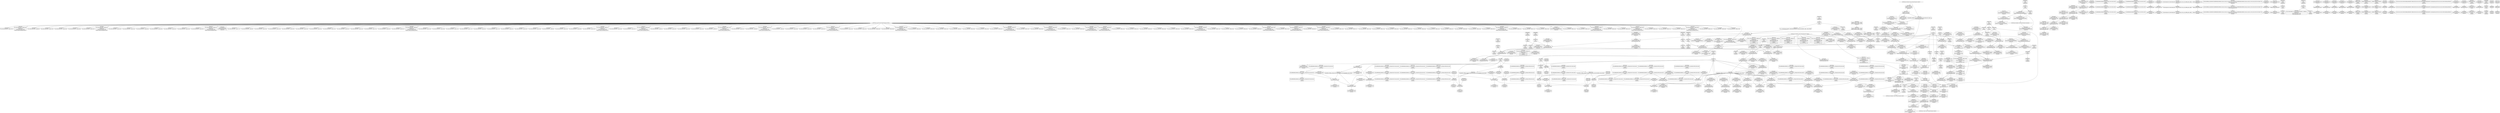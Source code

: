 digraph {
	CE0x569a720 [shape=record,shape=Mrecord,label="{CE0x569a720|232:_%struct.super_block*,_:_CRE_96,104_|*MultipleSource*|security/selinux/hooks.c,2629|Function::selinux_sb_statfs&Arg::dentry::}"]
	CE0x56eb490 [shape=record,shape=Mrecord,label="{CE0x56eb490|superblock_has_perm:_perms|Function::superblock_has_perm&Arg::perms::}"]
	CE0x56a2cd0 [shape=record,shape=Mrecord,label="{CE0x56a2cd0|232:_%struct.super_block*,_:_CRE_306,307_}"]
	CE0x5657300 [shape=record,shape=Mrecord,label="{CE0x5657300|selinux_sb_statfs:_tobool|security/selinux/hooks.c,2625}"]
	CE0x5654c60 [shape=record,shape=Mrecord,label="{CE0x5654c60|GLOBAL:_selinux_sb_statfs.__warned|Global_var:selinux_sb_statfs.__warned|*SummSource*}"]
	CE0x5646a50 [shape=record,shape=Mrecord,label="{CE0x5646a50|i64_5|*Constant*}"]
	CE0x56a28f0 [shape=record,shape=Mrecord,label="{CE0x56a28f0|232:_%struct.super_block*,_:_CRE_296,304_|*MultipleSource*|security/selinux/hooks.c,2629|Function::selinux_sb_statfs&Arg::dentry::}"]
	CE0x569c3f0 [shape=record,shape=Mrecord,label="{CE0x569c3f0|232:_%struct.super_block*,_:_CRE_157,158_}"]
	CE0x5660dc0 [shape=record,shape=Mrecord,label="{CE0x5660dc0|i32_16|*Constant*|*SummSink*}"]
	CE0x56640c0 [shape=record,shape=Mrecord,label="{CE0x56640c0|selinux_sb_statfs:_tmp19|security/selinux/hooks.c,2625|*SummSink*}"]
	CE0x565a590 [shape=record,shape=Mrecord,label="{CE0x565a590|selinux_sb_statfs:_tmp4|security/selinux/hooks.c,2625|*SummSource*}"]
	CE0x5697ce0 [shape=record,shape=Mrecord,label="{CE0x5697ce0|selinux_sb_statfs:_d_sb|security/selinux/hooks.c,2629}"]
	CE0x56ea6a0 [shape=record,shape=Mrecord,label="{CE0x56ea6a0|selinux_sb_statfs:_call8|security/selinux/hooks.c,2630|*SummSource*}"]
	CE0x56e38b0 [shape=record,shape=Mrecord,label="{CE0x56e38b0|superblock_has_perm:_sid1|security/selinux/hooks.c,1866|*SummSink*}"]
	CE0x5692c50 [shape=record,shape=Mrecord,label="{CE0x5692c50|get_current:_entry|*SummSink*}"]
	CE0x569dbb0 [shape=record,shape=Mrecord,label="{CE0x569dbb0|232:_%struct.super_block*,_:_CRE_176,177_}"]
	CE0x5662460 [shape=record,shape=Mrecord,label="{CE0x5662460|i8*_getelementptr_inbounds_(_45_x_i8_,_45_x_i8_*_.str12,_i32_0,_i32_0)|*Constant*|*SummSink*}"]
	"CONST[source:0(mediator),value:0(static)][purpose:{operation}]"
	CE0x565bee0 [shape=record,shape=Mrecord,label="{CE0x565bee0|selinux_sb_statfs:_tmp11|security/selinux/hooks.c,2625|*SummSource*}"]
	CE0x569df70 [shape=record,shape=Mrecord,label="{CE0x569df70|232:_%struct.super_block*,_:_CRE_179,180_}"]
	CE0x5649770 [shape=record,shape=Mrecord,label="{CE0x5649770|selinux_sb_statfs:_tmp3|*SummSink*}"]
	CE0x56a3b50 [shape=record,shape=Mrecord,label="{CE0x56a3b50|232:_%struct.super_block*,_:_CRE_317,318_}"]
	CE0x5693e10 [shape=record,shape=Mrecord,label="{CE0x5693e10|selinux_sb_statfs:_tmp21|security/selinux/hooks.c,2625|*SummSink*}"]
	CE0x5659cf0 [shape=record,shape=Mrecord,label="{CE0x5659cf0|i64_0|*Constant*|*SummSink*}"]
	CE0x5679510 [shape=record,shape=Mrecord,label="{CE0x5679510|selinux_sb_statfs:_tmp4|security/selinux/hooks.c,2625|*SummSink*}"]
	CE0x5677fc0 [shape=record,shape=Mrecord,label="{CE0x5677fc0|cred_sid:_cred|Function::cred_sid&Arg::cred::|*SummSink*}"]
	CE0x5655cf0 [shape=record,shape=Mrecord,label="{CE0x5655cf0|GLOBAL:_selinux_sb_statfs.__warned|Global_var:selinux_sb_statfs.__warned}"]
	CE0x567ec00 [shape=record,shape=Mrecord,label="{CE0x567ec00|0:_i32,_4:_i32,_8:_i32,_12:_i32,_:_CMRE_8,12_|*MultipleSource*|security/selinux/hooks.c,196|security/selinux/hooks.c,197|*LoadInst*|security/selinux/hooks.c,196}"]
	CE0x56e9f00 [shape=record,shape=Mrecord,label="{CE0x56e9f00|selinux_sb_statfs:_tmp24|*LoadInst*|security/selinux/hooks.c,2630|*SummSource*}"]
	CE0x56745d0 [shape=record,shape=Mrecord,label="{CE0x56745d0|cred_sid:_tmp2|*SummSink*}"]
	CE0x569e5b0 [shape=record,shape=Mrecord,label="{CE0x569e5b0|232:_%struct.super_block*,_:_CRE_184,185_}"]
	CE0x565db60 [shape=record,shape=Mrecord,label="{CE0x565db60|232:_%struct.super_block*,_:_CRE_153,154_}"]
	CE0x5694380 [shape=record,shape=Mrecord,label="{CE0x5694380|selinux_sb_statfs:_type|security/selinux/hooks.c,2628}"]
	CE0x56ec250 [shape=record,shape=Mrecord,label="{CE0x56ec250|i64*_getelementptr_inbounds_(_2_x_i64_,_2_x_i64_*___llvm_gcov_ctr131,_i64_0,_i64_1)|*Constant*}"]
	CE0x5677f20 [shape=record,shape=Mrecord,label="{CE0x5677f20|cred_sid:_cred|Function::cred_sid&Arg::cred::|*SummSource*}"]
	CE0x56b31e0 [shape=record,shape=Mrecord,label="{CE0x56b31e0|avc_has_perm:_ssid|Function::avc_has_perm&Arg::ssid::|*SummSource*}"]
	CE0x567a800 [shape=record,shape=Mrecord,label="{CE0x567a800|get_current:_tmp3|*SummSink*}"]
	CE0x5652970 [shape=record,shape=Mrecord,label="{CE0x5652970|selinux_sb_statfs:_call|security/selinux/hooks.c,2625}"]
	CE0x5662380 [shape=record,shape=Mrecord,label="{CE0x5662380|i8*_getelementptr_inbounds_(_45_x_i8_,_45_x_i8_*_.str12,_i32_0,_i32_0)|*Constant*}"]
	CE0x56e2c80 [shape=record,shape=Mrecord,label="{CE0x56e2c80|i32_1|*Constant*}"]
	CE0x564b450 [shape=record,shape=Mrecord,label="{CE0x564b450|i64*_getelementptr_inbounds_(_11_x_i64_,_11_x_i64_*___llvm_gcov_ctr202,_i64_0,_i64_6)|*Constant*|*SummSink*}"]
	CE0x5677300 [shape=record,shape=Mrecord,label="{CE0x5677300|COLLAPSED:_GCMRE___llvm_gcov_ctr131_internal_global_2_x_i64_zeroinitializer:_elem_0:default:}"]
	CE0x5653a30 [shape=record,shape=Mrecord,label="{CE0x5653a30|i64_1|*Constant*|*SummSink*}"]
	CE0x5698300 [shape=record,shape=Mrecord,label="{CE0x5698300|selinux_sb_statfs:_d_sb|security/selinux/hooks.c,2629|*SummSource*}"]
	CE0x56aa4c0 [shape=record,shape=Mrecord,label="{CE0x56aa4c0|i32_12|*Constant*|*SummSink*}"]
	CE0x56a1670 [shape=record,shape=Mrecord,label="{CE0x56a1670|232:_%struct.super_block*,_:_CRE_223,224_}"]
	CE0x5691f60 [shape=record,shape=Mrecord,label="{CE0x5691f60|selinux_sb_statfs:_call3|security/selinux/hooks.c,2625}"]
	CE0x56a3790 [shape=record,shape=Mrecord,label="{CE0x56a3790|232:_%struct.super_block*,_:_CRE_314,315_}"]
	CE0x569c2b0 [shape=record,shape=Mrecord,label="{CE0x569c2b0|232:_%struct.super_block*,_:_CRE_156,157_}"]
	CE0x56ea010 [shape=record,shape=Mrecord,label="{CE0x56ea010|selinux_sb_statfs:_tmp24|*LoadInst*|security/selinux/hooks.c,2630|*SummSink*}"]
	CE0x56aa2a0 [shape=record,shape=Mrecord,label="{CE0x56aa2a0|i32_12|*Constant*}"]
	CE0x56783d0 [shape=record,shape=Mrecord,label="{CE0x56783d0|i64_2|*Constant*|*SummSource*}"]
	CE0x56945b0 [shape=record,shape=Mrecord,label="{CE0x56945b0|selinux_sb_statfs:_type|security/selinux/hooks.c,2628|*SummSource*}"]
	CE0x5662e60 [shape=record,shape=Mrecord,label="{CE0x5662e60|selinux_sb_statfs:_tmp17|security/selinux/hooks.c,2625}"]
	CE0x564e350 [shape=record,shape=Mrecord,label="{CE0x564e350|i64*_getelementptr_inbounds_(_2_x_i64_,_2_x_i64_*___llvm_gcov_ctr151,_i64_0,_i64_1)|*Constant*|*SummSource*}"]
	CE0x5657cd0 [shape=record,shape=Mrecord,label="{CE0x5657cd0|selinux_sb_statfs:_do.body|*SummSink*}"]
	CE0x56a2ae0 [shape=record,shape=Mrecord,label="{CE0x56a2ae0|232:_%struct.super_block*,_:_CRE_305,306_}"]
	CE0x56d0140 [shape=record,shape=Mrecord,label="{CE0x56d0140|selinux_sb_statfs:_u|security/selinux/hooks.c,2629}"]
	CE0x565d350 [shape=record,shape=Mrecord,label="{CE0x565d350|i8*_getelementptr_inbounds_(_25_x_i8_,_25_x_i8_*_.str3,_i32_0,_i32_0)|*Constant*|*SummSource*}"]
	CE0x569c170 [shape=record,shape=Mrecord,label="{CE0x569c170|232:_%struct.super_block*,_:_CRE_155,156_}"]
	CE0x5654770 [shape=record,shape=Mrecord,label="{CE0x5654770|selinux_sb_statfs:_tmp7|security/selinux/hooks.c,2625|*SummSource*}"]
	CE0x5666210 [shape=record,shape=Mrecord,label="{CE0x5666210|selinux_sb_statfs:_do.end}"]
	CE0x56e9430 [shape=record,shape=Mrecord,label="{CE0x56e9430|selinux_sb_statfs:_dentry6|security/selinux/hooks.c,2629|*SummSource*}"]
	CE0x5663ad0 [shape=record,shape=Mrecord,label="{CE0x5663ad0|i64*_getelementptr_inbounds_(_11_x_i64_,_11_x_i64_*___llvm_gcov_ctr202,_i64_0,_i64_10)|*Constant*}"]
	CE0x5674f90 [shape=record,shape=Mrecord,label="{CE0x5674f90|_call_void_mcount()_#3|*SummSource*}"]
	CE0x5692f00 [shape=record,shape=Mrecord,label="{CE0x5692f00|_ret_%struct.task_struct*_%tmp4,_!dbg_!27714|./arch/x86/include/asm/current.h,14}"]
	CE0x56b3590 [shape=record,shape=Mrecord,label="{CE0x56b3590|superblock_has_perm:_call2|security/selinux/hooks.c,1866|*SummSink*}"]
	CE0x56b42c0 [shape=record,shape=Mrecord,label="{CE0x56b42c0|avc_has_perm:_tclass|Function::avc_has_perm&Arg::tclass::}"]
	CE0x5678db0 [shape=record,shape=Mrecord,label="{CE0x5678db0|i32_0|*Constant*|*SummSource*}"]
	CE0x5678f90 [shape=record,shape=Mrecord,label="{CE0x5678f90|get_current:_tmp4|./arch/x86/include/asm/current.h,14|*SummSink*}"]
	CE0x5663fe0 [shape=record,shape=Mrecord,label="{CE0x5663fe0|i64*_getelementptr_inbounds_(_11_x_i64_,_11_x_i64_*___llvm_gcov_ctr202,_i64_0,_i64_10)|*Constant*|*SummSink*}"]
	CE0x56d4ff0 [shape=record,shape=Mrecord,label="{CE0x56d4ff0|%struct.task_struct*_(%struct.task_struct**)*_asm_movq_%gs:$_1:P_,$0_,_r,im,_dirflag_,_fpsr_,_flags_|*SummSource*}"]
	CE0x567dbd0 [shape=record,shape=Mrecord,label="{CE0x567dbd0|cred_sid:_tmp4|*LoadInst*|security/selinux/hooks.c,196|*SummSource*}"]
	CE0x4ef90a0 [shape=record,shape=Mrecord,label="{CE0x4ef90a0|selinux_sb_statfs:_land.lhs.true2|*SummSource*}"]
	CE0x56a2ec0 [shape=record,shape=Mrecord,label="{CE0x56a2ec0|232:_%struct.super_block*,_:_CRE_307,308_}"]
	CE0x56eb0e0 [shape=record,shape=Mrecord,label="{CE0x56eb0e0|superblock_has_perm:_cred|Function::superblock_has_perm&Arg::cred::}"]
	CE0x56e1230 [shape=record,shape=Mrecord,label="{CE0x56e1230|_ret_i32_%call8,_!dbg_!27749|security/selinux/hooks.c,2630}"]
	CE0x5675030 [shape=record,shape=Mrecord,label="{CE0x5675030|_call_void_mcount()_#3|*SummSink*}"]
	CE0x56e99f0 [shape=record,shape=Mrecord,label="{CE0x56e99f0|selinux_sb_statfs:_d_sb7|security/selinux/hooks.c,2630}"]
	CE0x564bb40 [shape=record,shape=Mrecord,label="{CE0x564bb40|selinux_sb_statfs:_tmp}"]
	CE0x5679080 [shape=record,shape=Mrecord,label="{CE0x5679080|GLOBAL:_current_task|Global_var:current_task|*SummSource*}"]
	CE0x564fa70 [shape=record,shape=Mrecord,label="{CE0x564fa70|i8_1|*Constant*}"]
	CE0x5699200 [shape=record,shape=Mrecord,label="{CE0x5699200|232:_%struct.super_block*,_:_CRE_48,52_|*MultipleSource*|security/selinux/hooks.c,2629|Function::selinux_sb_statfs&Arg::dentry::}"]
	CE0x56500c0 [shape=record,shape=Mrecord,label="{CE0x56500c0|i8_1|*Constant*|*SummSource*}"]
	CE0x5663c40 [shape=record,shape=Mrecord,label="{CE0x5663c40|selinux_sb_statfs:_tmp19|security/selinux/hooks.c,2625}"]
	CE0x56a0630 [shape=record,shape=Mrecord,label="{CE0x56a0630|232:_%struct.super_block*,_:_CRE_210,211_}"]
	CE0x56566c0 [shape=record,shape=Mrecord,label="{CE0x56566c0|selinux_sb_statfs:_tobool1|security/selinux/hooks.c,2625|*SummSink*}"]
	CE0x565e8e0 [shape=record,shape=Mrecord,label="{CE0x565e8e0|_call_void_lockdep_rcu_suspicious(i8*_getelementptr_inbounds_(_25_x_i8_,_25_x_i8_*_.str3,_i32_0,_i32_0),_i32_2625,_i8*_getelementptr_inbounds_(_45_x_i8_,_45_x_i8_*_.str12,_i32_0,_i32_0))_#10,_!dbg_!27728|security/selinux/hooks.c,2625|*SummSource*}"]
	CE0x569d930 [shape=record,shape=Mrecord,label="{CE0x569d930|232:_%struct.super_block*,_:_CRE_174,175_}"]
	CE0x56a0270 [shape=record,shape=Mrecord,label="{CE0x56a0270|232:_%struct.super_block*,_:_CRE_207,208_}"]
	CE0x56a33d0 [shape=record,shape=Mrecord,label="{CE0x56a33d0|232:_%struct.super_block*,_:_CRE_311,312_}"]
	CE0x567f440 [shape=record,shape=Mrecord,label="{CE0x567f440|cred_sid:_tmp6|security/selinux/hooks.c,197|*SummSource*}"]
	CE0x56a0770 [shape=record,shape=Mrecord,label="{CE0x56a0770|232:_%struct.super_block*,_:_CRE_211,212_}"]
	CE0x56ed7b0 [shape=record,shape=Mrecord,label="{CE0x56ed7b0|avc_has_perm:_entry|*SummSink*}"]
	CE0x72d20b0 [shape=record,shape=Mrecord,label="{CE0x72d20b0|selinux_sb_statfs:_land.lhs.true}"]
	CE0x567a230 [shape=record,shape=Mrecord,label="{CE0x567a230|0:_i8,_:_GCMR_selinux_sb_statfs.__warned_internal_global_i8_0,_section_.data.unlikely_,_align_1:_elem_0:default:}"]
	CE0x564d4c0 [shape=record,shape=Mrecord,label="{CE0x564d4c0|i1_true|*Constant*|*SummSource*}"]
	CE0x56f5950 [shape=record,shape=Mrecord,label="{CE0x56f5950|get_current:_tmp}"]
	CE0x56987e0 [shape=record,shape=Mrecord,label="{CE0x56987e0|232:_%struct.super_block*,_:_CRE_0,4_|*MultipleSource*|security/selinux/hooks.c,2629|Function::selinux_sb_statfs&Arg::dentry::}"]
	CE0x565b6a0 [shape=record,shape=Mrecord,label="{CE0x565b6a0|cred_sid:_tmp1}"]
	CE0x56a3dd0 [shape=record,shape=Mrecord,label="{CE0x56a3dd0|232:_%struct.super_block*,_:_CRE_319,320_}"]
	CE0x569e1f0 [shape=record,shape=Mrecord,label="{CE0x569e1f0|232:_%struct.super_block*,_:_CRE_181,182_}"]
	CE0x56a1bc0 [shape=record,shape=Mrecord,label="{CE0x56a1bc0|232:_%struct.super_block*,_:_CRE_240,248_|*MultipleSource*|security/selinux/hooks.c,2629|Function::selinux_sb_statfs&Arg::dentry::}"]
	CE0x565da20 [shape=record,shape=Mrecord,label="{CE0x565da20|232:_%struct.super_block*,_:_CRE_152,153_}"]
	CE0x56d50d0 [shape=record,shape=Mrecord,label="{CE0x56d50d0|%struct.task_struct*_(%struct.task_struct**)*_asm_movq_%gs:$_1:P_,$0_,_r,im,_dirflag_,_fpsr_,_flags_|*SummSink*}"]
	CE0x569d430 [shape=record,shape=Mrecord,label="{CE0x569d430|232:_%struct.super_block*,_:_CRE_170,171_}"]
	CE0x5666d20 [shape=record,shape=Mrecord,label="{CE0x5666d20|selinux_sb_statfs:_ad|security/selinux/hooks.c, 2626|*SummSource*}"]
	CE0x5659b80 [shape=record,shape=Mrecord,label="{CE0x5659b80|i64_0|*Constant*|*SummSource*}"]
	CE0x56a13f0 [shape=record,shape=Mrecord,label="{CE0x56a13f0|232:_%struct.super_block*,_:_CRE_221,222_}"]
	CE0x567f260 [shape=record,shape=Mrecord,label="{CE0x567f260|cred_sid:_tmp6|security/selinux/hooks.c,197}"]
	CE0x56628a0 [shape=record,shape=Mrecord,label="{CE0x56628a0|i64*_getelementptr_inbounds_(_11_x_i64_,_11_x_i64_*___llvm_gcov_ctr202,_i64_0,_i64_9)|*Constant*|*SummSource*}"]
	"CONST[source:1(input),value:2(dynamic)][purpose:{subject}]"
	CE0x56d5b90 [shape=record,shape=Mrecord,label="{CE0x56d5b90|superblock_has_perm:_tmp4|*LoadInst*|security/selinux/hooks.c,1865}"]
	CE0x5656830 [shape=record,shape=Mrecord,label="{CE0x5656830|selinux_sb_statfs:_tmp9|security/selinux/hooks.c,2625|*SummSink*}"]
	CE0x56a1d50 [shape=record,shape=Mrecord,label="{CE0x56a1d50|232:_%struct.super_block*,_:_CRE_248,256_|*MultipleSource*|security/selinux/hooks.c,2629|Function::selinux_sb_statfs&Arg::dentry::}"]
	CE0x56f4530 [shape=record,shape=Mrecord,label="{CE0x56f4530|_ret_i32_%retval.0,_!dbg_!27728|security/selinux/avc.c,775|*SummSource*}"]
	CE0x5677290 [shape=record,shape=Mrecord,label="{CE0x5677290|cred_sid:_tmp}"]
	CE0x567dc90 [shape=record,shape=Mrecord,label="{CE0x567dc90|cred_sid:_tmp4|*LoadInst*|security/selinux/hooks.c,196|*SummSink*}"]
	CE0x5697570 [shape=record,shape=Mrecord,label="{CE0x5697570|i8_10|*Constant*|*SummSource*}"]
	"CONST[source:2(external),value:2(dynamic)][purpose:{subject}]"
	CE0x5643fc0 [shape=record,shape=Mrecord,label="{CE0x5643fc0|selinux_sb_statfs:_tmp10|security/selinux/hooks.c,2625|*SummSink*}"]
	CE0x56e7e70 [shape=record,shape=Mrecord,label="{CE0x56e7e70|GLOBAL:_current_task|Global_var:current_task|*SummSink*}"]
	CE0x56eade0 [shape=record,shape=Mrecord,label="{CE0x56eade0|superblock_has_perm:_entry|*SummSink*}"]
	CE0x5654160 [shape=record,shape=Mrecord,label="{CE0x5654160|i64*_getelementptr_inbounds_(_11_x_i64_,_11_x_i64_*___llvm_gcov_ctr202,_i64_0,_i64_1)|*Constant*|*SummSink*}"]
	CE0x564f270 [shape=record,shape=Mrecord,label="{CE0x564f270|superblock_has_perm:_bb}"]
	CE0x5674ef0 [shape=record,shape=Mrecord,label="{CE0x5674ef0|_call_void_mcount()_#3}"]
	CE0x6b0e030 [shape=record,shape=Mrecord,label="{CE0x6b0e030|selinux_sb_statfs:_bb|*SummSource*}"]
	CE0x56d7610 [shape=record,shape=Mrecord,label="{CE0x56d7610|superblock_has_perm:_call|security/selinux/hooks.c,1863|*SummSource*}"]
	CE0x56a09f0 [shape=record,shape=Mrecord,label="{CE0x56a09f0|232:_%struct.super_block*,_:_CRE_213,214_}"]
	CE0x56e1600 [shape=record,shape=Mrecord,label="{CE0x56e1600|i64*_getelementptr_inbounds_(_2_x_i64_,_2_x_i64_*___llvm_gcov_ctr98,_i64_0,_i64_0)|*Constant*}"]
	CE0x56d4f60 [shape=record,shape=Mrecord,label="{CE0x56d4f60|%struct.task_struct*_(%struct.task_struct**)*_asm_movq_%gs:$_1:P_,$0_,_r,im,_dirflag_,_fpsr_,_flags_}"]
	CE0x5657660 [shape=record,shape=Mrecord,label="{CE0x5657660|selinux_sb_statfs:_if.end}"]
	CE0x565f780 [shape=record,shape=Mrecord,label="{CE0x565f780|superblock_has_perm:_tmp1}"]
	CE0x5697f30 [shape=record,shape=Mrecord,label="{CE0x5697f30|i32_9|*Constant*}"]
	CE0x56495f0 [shape=record,shape=Mrecord,label="{CE0x56495f0|selinux_sb_statfs:_tmp3}"]
	CE0x56668d0 [shape=record,shape=Mrecord,label="{CE0x56668d0|selinux_sb_statfs:_tmp7|security/selinux/hooks.c,2625}"]
	CE0x564f090 [shape=record,shape=Mrecord,label="{CE0x564f090|selinux_sb_statfs:_if.then}"]
	CE0x5679b10 [shape=record,shape=Mrecord,label="{CE0x5679b10|GLOBAL:_cred_sid|*Constant*}"]
	CE0x56ece90 [shape=record,shape=Mrecord,label="{CE0x56ece90|cred_sid:_security|security/selinux/hooks.c,196}"]
	CE0x569fff0 [shape=record,shape=Mrecord,label="{CE0x569fff0|232:_%struct.super_block*,_:_CRE_205,206_}"]
	CE0x5646df0 [shape=record,shape=Mrecord,label="{CE0x5646df0|selinux_sb_statfs:_tmp9|security/selinux/hooks.c,2625}"]
	CE0x56e12a0 [shape=record,shape=Mrecord,label="{CE0x56e12a0|_ret_i32_%call2,_!dbg_!27722|security/selinux/hooks.c,1866|*SummSource*}"]
	CE0x56ed380 [shape=record,shape=Mrecord,label="{CE0x56ed380|COLLAPSED:_CMRE:_elem_0::|security/selinux/hooks.c,196}"]
	CE0x56a4190 [shape=record,shape=Mrecord,label="{CE0x56a4190|selinux_sb_statfs:_tmp22|*LoadInst*|security/selinux/hooks.c,2629|*SummSink*}"]
	CE0x56d5350 [shape=record,shape=Mrecord,label="{CE0x56d5350|get_current:_tmp1|*SummSource*}"]
	CE0x56937c0 [shape=record,shape=Mrecord,label="{CE0x56937c0|selinux_sb_statfs:_cred4|security/selinux/hooks.c,2625|*SummSource*}"]
	CE0x56e31e0 [shape=record,shape=Mrecord,label="{CE0x56e31e0|superblock_has_perm:_sid1|security/selinux/hooks.c,1866}"]
	CE0x56ed6b0 [shape=record,shape=Mrecord,label="{CE0x56ed6b0|avc_has_perm:_entry|*SummSource*}"]
	CE0x569d070 [shape=record,shape=Mrecord,label="{CE0x569d070|232:_%struct.super_block*,_:_CRE_167,168_}"]
	CE0x56663f0 [shape=record,shape=Mrecord,label="{CE0x56663f0|selinux_sb_statfs:_tobool1|security/selinux/hooks.c,2625}"]
	CE0x56f4020 [shape=record,shape=Mrecord,label="{CE0x56f4020|superblock_has_perm:_call2|security/selinux/hooks.c,1866}"]
	CE0x5678b80 [shape=record,shape=Mrecord,label="{CE0x5678b80|selinux_sb_statfs:_call|security/selinux/hooks.c,2625|*SummSink*}"]
	CE0x56d57a0 [shape=record,shape=Mrecord,label="{CE0x56d57a0|superblock_has_perm:_tmp5|security/selinux/hooks.c,1865|*SummSink*}"]
	CE0x56a1a30 [shape=record,shape=Mrecord,label="{CE0x56a1a30|232:_%struct.super_block*,_:_CRE_232,240_|*MultipleSource*|security/selinux/hooks.c,2629|Function::selinux_sb_statfs&Arg::dentry::}"]
	CE0x56ea520 [shape=record,shape=Mrecord,label="{CE0x56ea520|selinux_sb_statfs:_call8|security/selinux/hooks.c,2630}"]
	CE0x569de30 [shape=record,shape=Mrecord,label="{CE0x569de30|232:_%struct.super_block*,_:_CRE_178,179_}"]
	CE0x5697fa0 [shape=record,shape=Mrecord,label="{CE0x5697fa0|i32_9|*Constant*|*SummSource*}"]
	CE0x6cb7980 [shape=record,shape=Mrecord,label="{CE0x6cb7980|selinux_sb_statfs:_do.end|*SummSource*}"]
	CE0x56a18f0 [shape=record,shape=Mrecord,label="{CE0x56a18f0|232:_%struct.super_block*,_:_CRE_224,232_|*MultipleSource*|security/selinux/hooks.c,2629|Function::selinux_sb_statfs&Arg::dentry::}"]
	CE0x56eaa20 [shape=record,shape=Mrecord,label="{CE0x56eaa20|GLOBAL:_superblock_has_perm|*Constant*|*SummSink*}"]
	CE0x5699f20 [shape=record,shape=Mrecord,label="{CE0x5699f20|232:_%struct.super_block*,_:_CRE_92,93_}"]
	CE0x5660810 [shape=record,shape=Mrecord,label="{CE0x5660810|selinux_sb_statfs:_tmp20|security/selinux/hooks.c,2625|*SummSource*}"]
	CE0x5646f00 [shape=record,shape=Mrecord,label="{CE0x5646f00|selinux_sb_statfs:_tmp9|security/selinux/hooks.c,2625|*SummSource*}"]
	CE0x56e8dd0 [shape=record,shape=Mrecord,label="{CE0x56e8dd0|i64*_getelementptr_inbounds_(_2_x_i64_,_2_x_i64_*___llvm_gcov_ctr98,_i64_0,_i64_1)|*Constant*|*SummSource*}"]
	CE0x56eb1f0 [shape=record,shape=Mrecord,label="{CE0x56eb1f0|superblock_has_perm:_cred|Function::superblock_has_perm&Arg::cred::|*SummSource*}"]
	CE0x565f1c0 [shape=record,shape=Mrecord,label="{CE0x565f1c0|GLOBAL:_lockdep_rcu_suspicious|*Constant*|*SummSource*}"]
	CE0x5657af0 [shape=record,shape=Mrecord,label="{CE0x5657af0|selinux_sb_statfs:_bb}"]
	CE0x5665e60 [shape=record,shape=Mrecord,label="{CE0x5665e60|get_current:_tmp3|*SummSource*}"]
	CE0x56b4700 [shape=record,shape=Mrecord,label="{CE0x56b4700|avc_has_perm:_requested|Function::avc_has_perm&Arg::requested::}"]
	CE0x5647af0 [shape=record,shape=Mrecord,label="{CE0x5647af0|selinux_sb_statfs:_land.lhs.true|*SummSink*}"]
	CE0x5693530 [shape=record,shape=Mrecord,label="{CE0x5693530|COLLAPSED:_GCMRE_current_task_external_global_%struct.task_struct*:_elem_0::|security/selinux/hooks.c,2625}"]
	CE0x56d8580 [shape=record,shape=Mrecord,label="{CE0x56d8580|get_current:_bb|*SummSource*}"]
	CE0x56776c0 [shape=record,shape=Mrecord,label="{CE0x56776c0|superblock_has_perm:_tmp2}"]
	CE0x569e970 [shape=record,shape=Mrecord,label="{CE0x569e970|232:_%struct.super_block*,_:_CRE_187,188_}"]
	CE0x569efb0 [shape=record,shape=Mrecord,label="{CE0x569efb0|232:_%struct.super_block*,_:_CRE_192,193_}"]
	CE0x56d80e0 [shape=record,shape=Mrecord,label="{CE0x56d80e0|_ret_i32_%call8,_!dbg_!27749|security/selinux/hooks.c,2630|*SummSink*}"]
	CE0x56ebdb0 [shape=record,shape=Mrecord,label="{CE0x56ebdb0|superblock_has_perm:_perms|Function::superblock_has_perm&Arg::perms::|*SummSource*}"]
	CE0x5658320 [shape=record,shape=Mrecord,label="{CE0x5658320|selinux_sb_statfs:_do.body|*SummSource*}"]
	CE0x56e3d10 [shape=record,shape=Mrecord,label="{CE0x56e3d10|superblock_has_perm:_tmp6|security/selinux/hooks.c,1866|*SummSink*}"]
	CE0x56b4620 [shape=record,shape=Mrecord,label="{CE0x56b4620|_ret_i32_%retval.0,_!dbg_!27728|security/selinux/avc.c,775}"]
	CE0x5664c40 [shape=record,shape=Mrecord,label="{CE0x5664c40|COLLAPSED:_GCMRE___llvm_gcov_ctr151_internal_global_2_x_i64_zeroinitializer:_elem_0:default:}"]
	CE0x569ebf0 [shape=record,shape=Mrecord,label="{CE0x569ebf0|232:_%struct.super_block*,_:_CRE_189,190_}"]
	CE0x5653810 [shape=record,shape=Mrecord,label="{CE0x5653810|i64_1|*Constant*|*SummSource*}"]
	CE0x5666520 [shape=record,shape=Mrecord,label="{CE0x5666520|selinux_sb_statfs:_tmp6|security/selinux/hooks.c,2625|*SummSource*}"]
	CE0x5660510 [shape=record,shape=Mrecord,label="{CE0x5660510|selinux_sb_statfs:_tmp20|security/selinux/hooks.c,2625}"]
	CE0x565e990 [shape=record,shape=Mrecord,label="{CE0x565e990|_call_void_lockdep_rcu_suspicious(i8*_getelementptr_inbounds_(_25_x_i8_,_25_x_i8_*_.str3,_i32_0,_i32_0),_i32_2625,_i8*_getelementptr_inbounds_(_45_x_i8_,_45_x_i8_*_.str12,_i32_0,_i32_0))_#10,_!dbg_!27728|security/selinux/hooks.c,2625|*SummSink*}"]
	CE0x56d1e20 [shape=record,shape=Mrecord,label="{CE0x56d1e20|selinux_sb_statfs:_dentry6|security/selinux/hooks.c,2629}"]
	CE0x5656fe0 [shape=record,shape=Mrecord,label="{CE0x5656fe0|i32_0|*Constant*|*SummSink*}"]
	CE0x631a2e0 [shape=record,shape=Mrecord,label="{CE0x631a2e0|_call_void_mcount()_#3|*SummSink*}"]
	CE0x564bc20 [shape=record,shape=Mrecord,label="{CE0x564bc20|selinux_sb_statfs:_tmp|*SummSource*}"]
	CE0x565c440 [shape=record,shape=Mrecord,label="{CE0x565c440|selinux_sb_statfs:_tmp12|security/selinux/hooks.c,2625|*SummSource*}"]
	CE0x56ecd30 [shape=record,shape=Mrecord,label="{CE0x56ecd30|cred_sid:_security|security/selinux/hooks.c,196|*SummSource*}"]
	CE0x5657590 [shape=record,shape=Mrecord,label="{CE0x5657590|selinux_sb_statfs:_if.then|*SummSink*}"]
	CE0x5693ca0 [shape=record,shape=Mrecord,label="{CE0x5693ca0|selinux_sb_statfs:_tmp21|security/selinux/hooks.c,2625}"]
	CE0x56b3930 [shape=record,shape=Mrecord,label="{CE0x56b3930|i32_(i32,_i32,_i16,_i32,_%struct.common_audit_data*)*_bitcast_(i32_(i32,_i32,_i16,_i32,_%struct.common_audit_data.495*)*_avc_has_perm_to_i32_(i32,_i32,_i16,_i32,_%struct.common_audit_data*)*)|*Constant*|*SummSource*}"]
	CE0x56d5f60 [shape=record,shape=Mrecord,label="{CE0x56d5f60|superblock_has_perm:_tmp4|*LoadInst*|security/selinux/hooks.c,1865|*SummSink*}"]
	CE0x5659fc0 [shape=record,shape=Mrecord,label="{CE0x5659fc0|selinux_sb_statfs:_entry}"]
	CE0x5647bb0 [shape=record,shape=Mrecord,label="{CE0x5647bb0|i64*_getelementptr_inbounds_(_11_x_i64_,_11_x_i64_*___llvm_gcov_ctr202,_i64_0,_i64_0)|*Constant*}"]
	CE0x5677370 [shape=record,shape=Mrecord,label="{CE0x5677370|cred_sid:_tmp|*SummSource*}"]
	"CONST[source:0(mediator),value:2(dynamic)][purpose:{subject}]"
	CE0x56570c0 [shape=record,shape=Mrecord,label="{CE0x56570c0|selinux_sb_statfs:_tobool|security/selinux/hooks.c,2625|*SummSource*}"]
	CE0x56a3650 [shape=record,shape=Mrecord,label="{CE0x56a3650|232:_%struct.super_block*,_:_CRE_313,314_}"]
	CE0x5694290 [shape=record,shape=Mrecord,label="{CE0x5694290|0:_i8,_8:_%struct.dentry*,_24:_%struct.selinux_audit_data*,_:_SCMRE_0,1_|*MultipleSource*|security/selinux/hooks.c, 2626|security/selinux/hooks.c,2628}"]
	CE0x56571f0 [shape=record,shape=Mrecord,label="{CE0x56571f0|i64_2|*Constant*}"]
	CE0x5698fe0 [shape=record,shape=Mrecord,label="{CE0x5698fe0|232:_%struct.super_block*,_:_CRE_40,48_|*MultipleSource*|security/selinux/hooks.c,2629|Function::selinux_sb_statfs&Arg::dentry::}"]
	CE0x569f0f0 [shape=record,shape=Mrecord,label="{CE0x569f0f0|232:_%struct.super_block*,_:_CRE_193,194_}"]
	CE0x56eb6c0 [shape=record,shape=Mrecord,label="{CE0x56eb6c0|superblock_has_perm:_sb|Function::superblock_has_perm&Arg::sb::|*SummSource*}"]
	CE0x56a3510 [shape=record,shape=Mrecord,label="{CE0x56a3510|232:_%struct.super_block*,_:_CRE_312,313_}"]
	CE0x56f40f0 [shape=record,shape=Mrecord,label="{CE0x56f40f0|superblock_has_perm:_tmp6|security/selinux/hooks.c,1866}"]
	CE0x56744f0 [shape=record,shape=Mrecord,label="{CE0x56744f0|cred_sid:_tmp2}"]
	CE0x5657bc0 [shape=record,shape=Mrecord,label="{CE0x5657bc0|COLLAPSED:_GCMRE___llvm_gcov_ctr98_internal_global_2_x_i64_zeroinitializer:_elem_0:default:}"]
	CE0x5677cc0 [shape=record,shape=Mrecord,label="{CE0x5677cc0|superblock_has_perm:_s_security|security/selinux/hooks.c,1865|*SummSource*}"]
	CE0x5677090 [shape=record,shape=Mrecord,label="{CE0x5677090|i64*_getelementptr_inbounds_(_2_x_i64_,_2_x_i64_*___llvm_gcov_ctr131,_i64_0,_i64_0)|*Constant*|*SummSink*}"]
	CE0x5691d30 [shape=record,shape=Mrecord,label="{CE0x5691d30|get_current:_tmp2}"]
	CE0x567dee0 [shape=record,shape=Mrecord,label="{CE0x567dee0|i32_1|*Constant*}"]
	CE0x56e8c00 [shape=record,shape=Mrecord,label="{CE0x56e8c00|_call_void_mcount()_#3}"]
	CE0x56a3150 [shape=record,shape=Mrecord,label="{CE0x56a3150|232:_%struct.super_block*,_:_CRE_309,310_}"]
	CE0x567f080 [shape=record,shape=Mrecord,label="{CE0x567f080|0:_i32,_4:_i32,_8:_i32,_12:_i32,_:_CMRE_16,20_|*MultipleSource*|security/selinux/hooks.c,196|security/selinux/hooks.c,197|*LoadInst*|security/selinux/hooks.c,196}"]
	CE0x5657c30 [shape=record,shape=Mrecord,label="{CE0x5657c30|get_current:_tmp|*SummSource*}"]
	CE0x569f870 [shape=record,shape=Mrecord,label="{CE0x569f870|232:_%struct.super_block*,_:_CRE_199,200_}"]
	CE0x569c7b0 [shape=record,shape=Mrecord,label="{CE0x569c7b0|232:_%struct.super_block*,_:_CRE_160,161_}"]
	CE0x56a1030 [shape=record,shape=Mrecord,label="{CE0x56a1030|232:_%struct.super_block*,_:_CRE_218,219_}"]
	CE0x5647ed0 [shape=record,shape=Mrecord,label="{CE0x5647ed0|selinux_sb_statfs:_do.body}"]
	CE0x5698010 [shape=record,shape=Mrecord,label="{CE0x5698010|i32_9|*Constant*|*SummSink*}"]
	CE0x565ef70 [shape=record,shape=Mrecord,label="{CE0x565ef70|GLOBAL:_lockdep_rcu_suspicious|*Constant*}"]
	CE0x56e8f80 [shape=record,shape=Mrecord,label="{CE0x56e8f80|selinux_sb_statfs:_u|security/selinux/hooks.c,2629|*SummSink*}"]
	CE0x569f4b0 [shape=record,shape=Mrecord,label="{CE0x569f4b0|232:_%struct.super_block*,_:_CRE_196,197_}"]
	CE0x564bbb0 [shape=record,shape=Mrecord,label="{CE0x564bbb0|COLLAPSED:_GCMRE___llvm_gcov_ctr202_internal_global_11_x_i64_zeroinitializer:_elem_0:default:}"]
	CE0x56ede20 [shape=record,shape=Mrecord,label="{CE0x56ede20|i64*_getelementptr_inbounds_(_2_x_i64_,_2_x_i64_*___llvm_gcov_ctr151,_i64_0,_i64_0)|*Constant*}"]
	CE0x567eb70 [shape=record,shape=Mrecord,label="{CE0x567eb70|0:_i32,_4:_i32,_8:_i32,_12:_i32,_:_CMRE_4,8_|*MultipleSource*|security/selinux/hooks.c,196|security/selinux/hooks.c,197|*LoadInst*|security/selinux/hooks.c,196}"]
	CE0x5697c70 [shape=record,shape=Mrecord,label="{CE0x5697c70|232:_%struct.super_block*,_:_CRE_16,24_|*MultipleSource*|security/selinux/hooks.c,2629|Function::selinux_sb_statfs&Arg::dentry::}"]
	CE0x5660370 [shape=record,shape=Mrecord,label="{CE0x5660370|get_current:_entry}"]
	CE0x56932b0 [shape=record,shape=Mrecord,label="{CE0x56932b0|i32_78|*Constant*}"]
	CE0x5655b80 [shape=record,shape=Mrecord,label="{CE0x5655b80|selinux_sb_statfs:_if.end|*SummSink*}"]
	CE0x567e370 [shape=record,shape=Mrecord,label="{CE0x567e370|cred_sid:_tmp5|security/selinux/hooks.c,196|*SummSink*}"]
	CE0x569d570 [shape=record,shape=Mrecord,label="{CE0x569d570|232:_%struct.super_block*,_:_CRE_171,172_}"]
	CE0x567a2e0 [shape=record,shape=Mrecord,label="{CE0x567a2e0|get_current:_tmp|*SummSink*}"]
	CE0x56926d0 [shape=record,shape=Mrecord,label="{CE0x56926d0|GLOBAL:_get_current|*Constant*|*SummSink*}"]
	CE0x5674a20 [shape=record,shape=Mrecord,label="{CE0x5674a20|cred_sid:_tmp3}"]
	CE0x569a4a0 [shape=record,shape=Mrecord,label="{CE0x569a4a0|232:_%struct.super_block*,_:_CRE_95,96_}"]
	CE0x5692e60 [shape=record,shape=Mrecord,label="{CE0x5692e60|_ret_%struct.task_struct*_%tmp4,_!dbg_!27714|./arch/x86/include/asm/current.h,14|*SummSource*}"]
	CE0x56a38d0 [shape=record,shape=Mrecord,label="{CE0x56a38d0|232:_%struct.super_block*,_:_CRE_315,316_}"]
	CE0x56eab90 [shape=record,shape=Mrecord,label="{CE0x56eab90|superblock_has_perm:_cred|Function::superblock_has_perm&Arg::cred::|*SummSink*}"]
	CE0x569ca30 [shape=record,shape=Mrecord,label="{CE0x569ca30|232:_%struct.super_block*,_:_CRE_162,163_}"]
	CE0x56a03b0 [shape=record,shape=Mrecord,label="{CE0x56a03b0|232:_%struct.super_block*,_:_CRE_208,209_}"]
	CE0x56b4ca0 [shape=record,shape=Mrecord,label="{CE0x56b4ca0|avc_has_perm:_auditdata|Function::avc_has_perm&Arg::auditdata::|*SummSource*}"]
	CE0x56ebc00 [shape=record,shape=Mrecord,label="{CE0x56ebc00|i32_8|*Constant*|*SummSink*}"]
	CE0x5674860 [shape=record,shape=Mrecord,label="{CE0x5674860|i32_22|*Constant*}"]
	CE0x56623f0 [shape=record,shape=Mrecord,label="{CE0x56623f0|i8*_getelementptr_inbounds_(_45_x_i8_,_45_x_i8_*_.str12,_i32_0,_i32_0)|*Constant*|*SummSource*}"]
	CE0x5664050 [shape=record,shape=Mrecord,label="{CE0x5664050|selinux_sb_statfs:_tmp19|security/selinux/hooks.c,2625|*SummSource*}"]
	CE0x56ec0f0 [shape=record,shape=Mrecord,label="{CE0x56ec0f0|cred_sid:_tmp1|*SummSink*}"]
	CE0x5664bd0 [shape=record,shape=Mrecord,label="{CE0x5664bd0|superblock_has_perm:_tmp}"]
	CE0x56d5de0 [shape=record,shape=Mrecord,label="{CE0x56d5de0|superblock_has_perm:_tmp4|*LoadInst*|security/selinux/hooks.c,1865|*SummSource*}"]
	CE0x69dcd10 [shape=record,shape=Mrecord,label="{CE0x69dcd10|i64_3|*Constant*|*SummSource*}"]
	CE0x56a3c90 [shape=record,shape=Mrecord,label="{CE0x56a3c90|232:_%struct.super_block*,_:_CRE_318,319_}"]
	CE0x5674a90 [shape=record,shape=Mrecord,label="{CE0x5674a90|cred_sid:_tmp3|*SummSource*}"]
	CE0x56a12b0 [shape=record,shape=Mrecord,label="{CE0x56a12b0|232:_%struct.super_block*,_:_CRE_220,221_}"]
	CE0x5677760 [shape=record,shape=Mrecord,label="{CE0x5677760|i64*_getelementptr_inbounds_(_2_x_i64_,_2_x_i64_*___llvm_gcov_ctr98,_i64_0,_i64_0)|*Constant*|*SummSource*}"]
	CE0x5662aa0 [shape=record,shape=Mrecord,label="{CE0x5662aa0|GLOBAL:_get_current|*Constant*}"]
	CE0x5694c70 [shape=record,shape=Mrecord,label="{CE0x5694c70|selinux_sb_statfs:_dentry|Function::selinux_sb_statfs&Arg::dentry::|*SummSource*}"]
	CE0x5643860 [shape=record,shape=Mrecord,label="{CE0x5643860|GLOBAL:___llvm_gcov_ctr202|Global_var:__llvm_gcov_ctr202|*SummSource*}"]
	CE0x56a08b0 [shape=record,shape=Mrecord,label="{CE0x56a08b0|232:_%struct.super_block*,_:_CRE_212,213_}"]
	CE0x56d6ea0 [shape=record,shape=Mrecord,label="{CE0x56d6ea0|_call_void_mcount()_#3|*SummSource*}"]
	CE0x56a04f0 [shape=record,shape=Mrecord,label="{CE0x56a04f0|232:_%struct.super_block*,_:_CRE_209,210_}"]
	CE0x56782d0 [shape=record,shape=Mrecord,label="{CE0x56782d0|_ret_i32_%tmp6,_!dbg_!27716|security/selinux/hooks.c,197|*SummSource*}"]
	CE0x631a1b0 [shape=record,shape=Mrecord,label="{CE0x631a1b0|_call_void_mcount()_#3|*SummSource*}"]
	CE0x567da10 [shape=record,shape=Mrecord,label="{CE0x567da10|selinux_sb_statfs:_tmp4|security/selinux/hooks.c,2625}"]
	CE0x564e280 [shape=record,shape=Mrecord,label="{CE0x564e280|i64*_getelementptr_inbounds_(_2_x_i64_,_2_x_i64_*___llvm_gcov_ctr151,_i64_0,_i64_1)|*Constant*}"]
	CE0x56e2fa0 [shape=record,shape=Mrecord,label="{CE0x56e2fa0|superblock_has_perm:_tmp5|security/selinux/hooks.c,1865|*SummSource*}"]
	CE0x56a0b30 [shape=record,shape=Mrecord,label="{CE0x56a0b30|232:_%struct.super_block*,_:_CRE_214,215_}"]
	CE0x5677eb0 [shape=record,shape=Mrecord,label="{CE0x5677eb0|cred_sid:_cred|Function::cred_sid&Arg::cred::}"]
	CE0x564f660 [shape=record,shape=Mrecord,label="{CE0x564f660|i64*_getelementptr_inbounds_(_11_x_i64_,_11_x_i64_*___llvm_gcov_ctr202,_i64_0,_i64_8)|*Constant*|*SummSource*}"]
	CE0x5645530 [shape=record,shape=Mrecord,label="{CE0x5645530|selinux_sb_statfs:_tmp1}"]
	CE0x564fae0 [shape=record,shape=Mrecord,label="{CE0x564fae0|selinux_sb_statfs:_tmp15|security/selinux/hooks.c,2625}"]
	CE0x5656150 [shape=record,shape=Mrecord,label="{CE0x5656150|selinux_sb_statfs:_tmp6|security/selinux/hooks.c,2625}"]
	CE0x564a6a0 [shape=record,shape=Mrecord,label="{CE0x564a6a0|selinux_sb_statfs:_tmp2|*SummSink*}"]
	CE0x5662a30 [shape=record,shape=Mrecord,label="{CE0x5662a30|i64*_getelementptr_inbounds_(_11_x_i64_,_11_x_i64_*___llvm_gcov_ctr202,_i64_0,_i64_9)|*Constant*|*SummSink*}"]
	CE0x56ec5f0 [shape=record,shape=Mrecord,label="{CE0x56ec5f0|_call_void_mcount()_#3}"]
	CE0x569d7f0 [shape=record,shape=Mrecord,label="{CE0x569d7f0|232:_%struct.super_block*,_:_CRE_173,174_}"]
	CE0x5693360 [shape=record,shape=Mrecord,label="{CE0x5693360|i32_78|*Constant*|*SummSink*}"]
	CE0x56aa370 [shape=record,shape=Mrecord,label="{CE0x56aa370|i32_12|*Constant*|*SummSource*}"]
	CE0x56a0130 [shape=record,shape=Mrecord,label="{CE0x56a0130|232:_%struct.super_block*,_:_CRE_206,207_}"]
	CE0x56a3a10 [shape=record,shape=Mrecord,label="{CE0x56a3a10|232:_%struct.super_block*,_:_CRE_316,317_}"]
	CE0x56993f0 [shape=record,shape=Mrecord,label="{CE0x56993f0|232:_%struct.super_block*,_:_CRE_56,64_|*MultipleSource*|security/selinux/hooks.c,2629|Function::selinux_sb_statfs&Arg::dentry::}"]
	CE0x5698520 [shape=record,shape=Mrecord,label="{CE0x5698520|selinux_sb_statfs:_d_sb|security/selinux/hooks.c,2629|*SummSink*}"]
	CE0x56b3430 [shape=record,shape=Mrecord,label="{CE0x56b3430|i32_(i32,_i32,_i16,_i32,_%struct.common_audit_data*)*_bitcast_(i32_(i32,_i32,_i16,_i32,_%struct.common_audit_data.495*)*_avc_has_perm_to_i32_(i32,_i32,_i16,_i32,_%struct.common_audit_data*)*)|*Constant*}"]
	CE0x56f4c30 [shape=record,shape=Mrecord,label="{CE0x56f4c30|cred_sid:_tmp|*SummSink*}"]
	CE0x569ab80 [shape=record,shape=Mrecord,label="{CE0x569ab80|232:_%struct.super_block*,_:_CRE_145,146_}"]
	CE0x5674560 [shape=record,shape=Mrecord,label="{CE0x5674560|cred_sid:_tmp2|*SummSource*}"]
	CE0x567e9b0 [shape=record,shape=Mrecord,label="{CE0x567e9b0|0:_i32,_4:_i32,_8:_i32,_12:_i32,_:_CMRE_0,4_|*MultipleSource*|security/selinux/hooks.c,196|security/selinux/hooks.c,197|*LoadInst*|security/selinux/hooks.c,196}"]
	CE0x565fd80 [shape=record,shape=Mrecord,label="{CE0x565fd80|i32_2625|*Constant*|*SummSink*}"]
	CE0x56935a0 [shape=record,shape=Mrecord,label="{CE0x56935a0|selinux_sb_statfs:_cred4|security/selinux/hooks.c,2625|*SummSink*}"]
	CE0x56ec2c0 [shape=record,shape=Mrecord,label="{CE0x56ec2c0|i64*_getelementptr_inbounds_(_2_x_i64_,_2_x_i64_*___llvm_gcov_ctr131,_i64_0,_i64_1)|*Constant*|*SummSource*}"]
	CE0x56b4400 [shape=record,shape=Mrecord,label="{CE0x56b4400|avc_has_perm:_tclass|Function::avc_has_perm&Arg::tclass::|*SummSink*}"]
	CE0x5649690 [shape=record,shape=Mrecord,label="{CE0x5649690|selinux_sb_statfs:_tmp3|*SummSource*}"]
	CE0x5656e00 [shape=record,shape=Mrecord,label="{CE0x5656e00|i64*_getelementptr_inbounds_(_11_x_i64_,_11_x_i64_*___llvm_gcov_ctr202,_i64_0,_i64_0)|*Constant*|*SummSink*}"]
	CE0x56eca20 [shape=record,shape=Mrecord,label="{CE0x56eca20|i32_22|*Constant*|*SummSource*}"]
	CE0x56eba20 [shape=record,shape=Mrecord,label="{CE0x56eba20|i32_8|*Constant*|*SummSource*}"]
	CE0x569f730 [shape=record,shape=Mrecord,label="{CE0x569f730|232:_%struct.super_block*,_:_CRE_198,199_}"]
	CE0x56eb500 [shape=record,shape=Mrecord,label="{CE0x56eb500|superblock_has_perm:_sb|Function::superblock_has_perm&Arg::sb::}"]
	CE0x5643d20 [shape=record,shape=Mrecord,label="{CE0x5643d20|selinux_sb_statfs:_tmp10|security/selinux/hooks.c,2625}"]
	CE0x564d0b0 [shape=record,shape=Mrecord,label="{CE0x564d0b0|selinux_sb_statfs:_tmp14|security/selinux/hooks.c,2625|*SummSource*}"]
	CE0x5666690 [shape=record,shape=Mrecord,label="{CE0x5666690|selinux_sb_statfs:_tmp6|security/selinux/hooks.c,2625|*SummSink*}"]
	CE0x56933d0 [shape=record,shape=Mrecord,label="{CE0x56933d0|i32_78|*Constant*|*SummSource*}"]
	CE0x565d8e0 [shape=record,shape=Mrecord,label="{CE0x565d8e0|232:_%struct.super_block*,_:_CRE_151,152_}"]
	CE0x569dcf0 [shape=record,shape=Mrecord,label="{CE0x569dcf0|232:_%struct.super_block*,_:_CRE_177,178_}"]
	CE0x5662ed0 [shape=record,shape=Mrecord,label="{CE0x5662ed0|selinux_sb_statfs:_tmp17|security/selinux/hooks.c,2625|*SummSource*}"]
	CE0x56e8950 [shape=record,shape=Mrecord,label="{CE0x56e8950|superblock_has_perm:_tmp3|*SummSink*}"]
	CE0x56b3140 [shape=record,shape=Mrecord,label="{CE0x56b3140|avc_has_perm:_ssid|Function::avc_has_perm&Arg::ssid::}"]
	CE0x56f41c0 [shape=record,shape=Mrecord,label="{CE0x56f41c0|superblock_has_perm:_tmp6|security/selinux/hooks.c,1866|*SummSource*}"]
	CE0x56a2c60 [shape=record,shape=Mrecord,label="{CE0x56a2c60|selinux_sb_statfs:_s_root|security/selinux/hooks.c,2629|*SummSink*}"]
	CE0x56ebeb0 [shape=record,shape=Mrecord,label="{CE0x56ebeb0|cred_sid:_tmp1|*SummSource*}"]
	CE0x56e1480 [shape=record,shape=Mrecord,label="{CE0x56e1480|_ret_i32_%call2,_!dbg_!27722|security/selinux/hooks.c,1866|*SummSink*}"]
	CE0x56aa710 [shape=record,shape=Mrecord,label="{CE0x56aa710|selinux_sb_statfs:_s_root|security/selinux/hooks.c,2629}"]
	CE0x564f510 [shape=record,shape=Mrecord,label="{CE0x564f510|superblock_has_perm:_bb|*SummSource*}"]
	CE0x56d5520 [shape=record,shape=Mrecord,label="{CE0x56d5520|_ret_i32_%call2,_!dbg_!27722|security/selinux/hooks.c,1866}"]
	CE0x5646870 [shape=record,shape=Mrecord,label="{CE0x5646870|i64_4|*Constant*|*SummSink*}"]
	CE0x567f530 [shape=record,shape=Mrecord,label="{CE0x567f530|cred_sid:_tmp6|security/selinux/hooks.c,197|*SummSink*}"]
	CE0x56925c0 [shape=record,shape=Mrecord,label="{CE0x56925c0|GLOBAL:_get_current|*Constant*|*SummSource*}"]
	CE0x569d2f0 [shape=record,shape=Mrecord,label="{CE0x569d2f0|232:_%struct.super_block*,_:_CRE_169,170_}"]
	CE0x5679d30 [shape=record,shape=Mrecord,label="{CE0x5679d30|selinux_sb_statfs:_tmp8|security/selinux/hooks.c,2625|*SummSink*}"]
	CE0x56578b0 [shape=record,shape=Mrecord,label="{CE0x56578b0|i32_1|*Constant*|*SummSink*}"]
	CE0x569d6b0 [shape=record,shape=Mrecord,label="{CE0x569d6b0|232:_%struct.super_block*,_:_CRE_172,173_}"]
	CE0x5663160 [shape=record,shape=Mrecord,label="{CE0x5663160|selinux_sb_statfs:_tmp17|security/selinux/hooks.c,2625|*SummSink*}"]
	CE0x56b3c70 [shape=record,shape=Mrecord,label="{CE0x56b3c70|avc_has_perm:_tsid|Function::avc_has_perm&Arg::tsid::|*SummSource*}"]
	CE0x565be20 [shape=record,shape=Mrecord,label="{CE0x565be20|selinux_sb_statfs:_tmp11|security/selinux/hooks.c,2625}"]
	CE0x56587d0 [shape=record,shape=Mrecord,label="{CE0x56587d0|selinux_sb_statfs:_tmp13|security/selinux/hooks.c,2625|*SummSource*}"]
	CE0x56a9b40 [shape=record,shape=Mrecord,label="{CE0x56a9b40|96:_%struct.dentry*,_272:_i8*,_:_CRE_96,104_|*MultipleSource*|security/selinux/hooks.c,2629|*LoadInst*|security/selinux/hooks.c,2629}"]
	CE0x56a3290 [shape=record,shape=Mrecord,label="{CE0x56a3290|232:_%struct.super_block*,_:_CRE_310,311_}"]
	CE0x5652a10 [shape=record,shape=Mrecord,label="{CE0x5652a10|selinux_sb_statfs:_call|security/selinux/hooks.c,2625|*SummSource*}"]
	CE0x569f370 [shape=record,shape=Mrecord,label="{CE0x569f370|232:_%struct.super_block*,_:_CRE_195,196_}"]
	CE0x56ea910 [shape=record,shape=Mrecord,label="{CE0x56ea910|GLOBAL:_superblock_has_perm|*Constant*|*SummSource*}"]
	CE0x569cdf0 [shape=record,shape=Mrecord,label="{CE0x569cdf0|232:_%struct.super_block*,_:_CRE_165,166_}"]
	CE0x56ecdf0 [shape=record,shape=Mrecord,label="{CE0x56ecdf0|i32_0|*Constant*}"]
	CE0x5659040 [shape=record,shape=Mrecord,label="{CE0x5659040|selinux_sb_statfs:_tmp|*SummSink*}"]
	CE0x56f69f0 [shape=record,shape=Mrecord,label="{CE0x56f69f0|i64*_getelementptr_inbounds_(_2_x_i64_,_2_x_i64_*___llvm_gcov_ctr98,_i64_0,_i64_0)|*Constant*|*SummSink*}"]
	CE0x5647fa0 [shape=record,shape=Mrecord,label="{CE0x5647fa0|selinux_sb_statfs:_bb|*SummSink*}"]
	CE0x5699bb0 [shape=record,shape=Mrecord,label="{CE0x5699bb0|232:_%struct.super_block*,_:_CRE_89,90_}"]
	CE0x56479f0 [shape=record,shape=Mrecord,label="{CE0x56479f0|selinux_sb_statfs:_land.lhs.true|*SummSource*}"]
	CE0x5643a00 [shape=record,shape=Mrecord,label="{CE0x5643a00|selinux_sb_statfs:_tmp5|security/selinux/hooks.c,2625|*SummSink*}"]
	CE0x567e4f0 [shape=record,shape=Mrecord,label="{CE0x567e4f0|cred_sid:_sid|security/selinux/hooks.c,197}"]
	CE0x5697840 [shape=record,shape=Mrecord,label="{CE0x5697840|selinux_sb_statfs:_dentry|Function::selinux_sb_statfs&Arg::dentry::}"]
	CE0x56f4710 [shape=record,shape=Mrecord,label="{CE0x56f4710|_ret_i32_%retval.0,_!dbg_!27728|security/selinux/avc.c,775|*SummSink*}"]
	CE0x569faf0 [shape=record,shape=Mrecord,label="{CE0x569faf0|232:_%struct.super_block*,_:_CRE_201,202_}"]
	CE0x56b4870 [shape=record,shape=Mrecord,label="{CE0x56b4870|avc_has_perm:_requested|Function::avc_has_perm&Arg::requested::|*SummSource*}"]
	CE0x56aa780 [shape=record,shape=Mrecord,label="{CE0x56aa780|selinux_sb_statfs:_s_root|security/selinux/hooks.c,2629|*SummSource*}"]
	CE0x56a2e50 [shape=record,shape=Mrecord,label="{CE0x56a2e50|232:_%struct.super_block*,_:_CRE_308,309_}"]
	CE0x56589e0 [shape=record,shape=Mrecord,label="{CE0x56589e0|selinux_sb_statfs:_tmp13|security/selinux/hooks.c,2625|*SummSink*}"]
	CE0x56721e0 [shape=record,shape=Mrecord,label="{CE0x56721e0|get_current:_tmp1|*SummSink*}"]
	CE0x569c070 [shape=record,shape=Mrecord,label="{CE0x569c070|232:_%struct.super_block*,_:_CRE_154,155_}"]
	CE0x5693010 [shape=record,shape=Mrecord,label="{CE0x5693010|_ret_%struct.task_struct*_%tmp4,_!dbg_!27714|./arch/x86/include/asm/current.h,14|*SummSink*}"]
	CE0x5646bc0 [shape=record,shape=Mrecord,label="{CE0x5646bc0|i64_5|*Constant*|*SummSink*}"]
	CE0x56f9620 [shape=record,shape=Mrecord,label="{CE0x56f9620|i64*_getelementptr_inbounds_(_2_x_i64_,_2_x_i64_*___llvm_gcov_ctr131,_i64_0,_i64_0)|*Constant*|*SummSource*}"]
	CE0x56995e0 [shape=record,shape=Mrecord,label="{CE0x56995e0|232:_%struct.super_block*,_:_CRE_64,72_|*MultipleSource*|security/selinux/hooks.c,2629|Function::selinux_sb_statfs&Arg::dentry::}"]
	CE0x567f9c0 [shape=record,shape=Mrecord,label="{CE0x567f9c0|i32_2625|*Constant*}"]
	CE0x569feb0 [shape=record,shape=Mrecord,label="{CE0x569feb0|232:_%struct.super_block*,_:_CRE_204,205_}"]
	CE0x5693720 [shape=record,shape=Mrecord,label="{CE0x5693720|selinux_sb_statfs:_cred4|security/selinux/hooks.c,2625}"]
	CE0x5654580 [shape=record,shape=Mrecord,label="{CE0x5654580|get_current:_tmp2|*SummSource*}"]
	CE0x565f710 [shape=record,shape=Mrecord,label="{CE0x565f710|i64*_getelementptr_inbounds_(_2_x_i64_,_2_x_i64_*___llvm_gcov_ctr151,_i64_0,_i64_1)|*Constant*|*SummSink*}"]
	CE0x56d7570 [shape=record,shape=Mrecord,label="{CE0x56d7570|superblock_has_perm:_call|security/selinux/hooks.c,1863}"]
	CE0x569ad70 [shape=record,shape=Mrecord,label="{CE0x569ad70|232:_%struct.super_block*,_:_CRE_146,147_}"]
	CE0x56edef0 [shape=record,shape=Mrecord,label="{CE0x56edef0|i64*_getelementptr_inbounds_(_2_x_i64_,_2_x_i64_*___llvm_gcov_ctr151,_i64_0,_i64_0)|*Constant*|*SummSource*}"]
	CE0x5671ef0 [shape=record,shape=Mrecord,label="{CE0x5671ef0|i32_1|*Constant*}"]
	CE0x56d5810 [shape=record,shape=Mrecord,label="{CE0x56d5810|superblock_has_perm:_s_security|security/selinux/hooks.c,1865|*SummSink*}"]
	CE0x5697c00 [shape=record,shape=Mrecord,label="{CE0x5697c00|selinux_sb_statfs:_dentry|Function::selinux_sb_statfs&Arg::dentry::|*SummSink*}"]
	CE0x567dac0 [shape=record,shape=Mrecord,label="{CE0x567dac0|cred_sid:_tmp4|*LoadInst*|security/selinux/hooks.c,196}"]
	CE0x5663f30 [shape=record,shape=Mrecord,label="{CE0x5663f30|i64*_getelementptr_inbounds_(_11_x_i64_,_11_x_i64_*___llvm_gcov_ctr202,_i64_0,_i64_10)|*Constant*|*SummSource*}"]
	CE0x56b4b50 [shape=record,shape=Mrecord,label="{CE0x56b4b50|avc_has_perm:_auditdata|Function::avc_has_perm&Arg::auditdata::}"]
	CE0x56a2700 [shape=record,shape=Mrecord,label="{CE0x56a2700|232:_%struct.super_block*,_:_CRE_288,296_|*MultipleSource*|security/selinux/hooks.c,2629|Function::selinux_sb_statfs&Arg::dentry::}"]
	CE0x5658030 [shape=record,shape=Mrecord,label="{CE0x5658030|i64_1|*Constant*}"]
	CE0x5678170 [shape=record,shape=Mrecord,label="{CE0x5678170|_ret_i32_%tmp6,_!dbg_!27716|security/selinux/hooks.c,197}"]
	CE0x56b3f20 [shape=record,shape=Mrecord,label="{CE0x56b3f20|i16_5|*Constant*}"]
	CE0x5656bf0 [shape=record,shape=Mrecord,label="{CE0x5656bf0|i64_4|*Constant*|*SummSource*}"]
	CE0x56b4050 [shape=record,shape=Mrecord,label="{CE0x56b4050|i16_5|*Constant*|*SummSource*}"]
	CE0x565ca10 [shape=record,shape=Mrecord,label="{CE0x565ca10|i8*_getelementptr_inbounds_(_25_x_i8_,_25_x_i8_*_.str3,_i32_0,_i32_0)|*Constant*}"]
	CE0x56d1a40 [shape=record,shape=Mrecord,label="{CE0x56d1a40|selinux_sb_statfs:_tmp23|security/selinux/hooks.c,2629}"]
	CE0x56d7280 [shape=record,shape=Mrecord,label="{CE0x56d7280|superblock_has_perm:_call|security/selinux/hooks.c,1863|*SummSink*}"]
	CE0x567ee80 [shape=record,shape=Mrecord,label="{CE0x567ee80|0:_i32,_4:_i32,_8:_i32,_12:_i32,_:_CMRE_12,16_|*MultipleSource*|security/selinux/hooks.c,196|security/selinux/hooks.c,197|*LoadInst*|security/selinux/hooks.c,196}"]
	CE0x567f7d0 [shape=record,shape=Mrecord,label="{CE0x567f7d0|i8*_getelementptr_inbounds_(_25_x_i8_,_25_x_i8_*_.str3,_i32_0,_i32_0)|*Constant*|*SummSink*}"]
	CE0x5678360 [shape=record,shape=Mrecord,label="{CE0x5678360|i64_3|*Constant*}"]
	CE0x5699f90 [shape=record,shape=Mrecord,label="{CE0x5699f90|232:_%struct.super_block*,_:_CRE_91,92_}"]
	CE0x569fc30 [shape=record,shape=Mrecord,label="{CE0x569fc30|232:_%struct.super_block*,_:_CRE_202,203_}"]
	CE0x5655e10 [shape=record,shape=Mrecord,label="{CE0x5655e10|selinux_sb_statfs:_tmp5|security/selinux/hooks.c,2625|*SummSource*}"]
	CE0x56ea180 [shape=record,shape=Mrecord,label="{CE0x56ea180|selinux_sb_statfs:_call8|security/selinux/hooks.c,2630|*SummSink*}"]
	CE0x565d660 [shape=record,shape=Mrecord,label="{CE0x565d660|232:_%struct.super_block*,_:_CRE_149,150_}"]
	CE0x569ccb0 [shape=record,shape=Mrecord,label="{CE0x569ccb0|232:_%struct.super_block*,_:_CRE_164,165_}"]
	CE0x5661190 [shape=record,shape=Mrecord,label="{CE0x5661190|selinux_sb_statfs:_tmp20|security/selinux/hooks.c,2625|*SummSink*}"]
	CE0x56eddb0 [shape=record,shape=Mrecord,label="{CE0x56eddb0|i64*_getelementptr_inbounds_(_2_x_i64_,_2_x_i64_*___llvm_gcov_ctr151,_i64_0,_i64_0)|*Constant*|*SummSink*}"]
	CE0x569a360 [shape=record,shape=Mrecord,label="{CE0x569a360|232:_%struct.super_block*,_:_CRE_94,95_}"]
	CE0x56d1c30 [shape=record,shape=Mrecord,label="{CE0x56d1c30|selinux_sb_statfs:_tmp23|security/selinux/hooks.c,2629|*SummSource*}"]
	CE0x565f290 [shape=record,shape=Mrecord,label="{CE0x565f290|GLOBAL:_lockdep_rcu_suspicious|*Constant*|*SummSink*}"]
	CE0x569a9f0 [shape=record,shape=Mrecord,label="{CE0x569a9f0|232:_%struct.super_block*,_:_CRE_112,144_|*MultipleSource*|security/selinux/hooks.c,2629|Function::selinux_sb_statfs&Arg::dentry::}"]
	CE0x56a4050 [shape=record,shape=Mrecord,label="{CE0x56a4050|selinux_sb_statfs:_tmp22|*LoadInst*|security/selinux/hooks.c,2629|*SummSource*}"]
	CE0x569ed30 [shape=record,shape=Mrecord,label="{CE0x569ed30|232:_%struct.super_block*,_:_CRE_190,191_}"]
	CE0x56d1bc0 [shape=record,shape=Mrecord,label="{CE0x56d1bc0|selinux_sb_statfs:_tmp23|security/selinux/hooks.c,2629|*SummSink*}"]
	CE0x56437f0 [shape=record,shape=Mrecord,label="{CE0x56437f0|i64_0|*Constant*}"]
	CE0x5679bc0 [shape=record,shape=Mrecord,label="{CE0x5679bc0|GLOBAL:_selinux_sb_statfs.__warned|Global_var:selinux_sb_statfs.__warned|*SummSink*}"]
	CE0x5697b00 [shape=record,shape=Mrecord,label="{CE0x5697b00|232:_%struct.super_block*,_:_CRE_88,89_}"]
	CE0x569a860 [shape=record,shape=Mrecord,label="{CE0x569a860|232:_%struct.super_block*,_:_CRE_104,112_|*MultipleSource*|security/selinux/hooks.c,2629|Function::selinux_sb_statfs&Arg::dentry::}"]
	CE0x564d600 [shape=record,shape=Mrecord,label="{CE0x564d600|i1_true|*Constant*|*SummSink*}"]
	CE0x5660ab0 [shape=record,shape=Mrecord,label="{CE0x5660ab0|i32_16|*Constant*}"]
	CE0x56b41c0 [shape=record,shape=Mrecord,label="{CE0x56b41c0|i16_5|*Constant*|*SummSink*}"]
	CE0x5643cb0 [shape=record,shape=Mrecord,label="{CE0x5643cb0|i1_true|*Constant*}"]
	CE0x564e050 [shape=record,shape=Mrecord,label="{CE0x564e050|superblock_has_perm:_tmp1|*SummSink*}"]
	CE0x5646cf0 [shape=record,shape=Mrecord,label="{CE0x5646cf0|i64*_getelementptr_inbounds_(_11_x_i64_,_11_x_i64_*___llvm_gcov_ctr202,_i64_0,_i64_6)|*Constant*}"]
	CE0x56f9370 [shape=record,shape=Mrecord,label="{CE0x56f9370|cred_sid:_bb|*SummSink*}"]
	CE0x569a220 [shape=record,shape=Mrecord,label="{CE0x569a220|232:_%struct.super_block*,_:_CRE_93,94_}"]
	CE0x56546e0 [shape=record,shape=Mrecord,label="{CE0x56546e0|get_current:_tmp4|./arch/x86/include/asm/current.h,14}"]
	CE0x567e580 [shape=record,shape=Mrecord,label="{CE0x567e580|cred_sid:_sid|security/selinux/hooks.c,197|*SummSink*}"]
	CE0x565c300 [shape=record,shape=Mrecord,label="{CE0x565c300|selinux_sb_statfs:_tmp12|security/selinux/hooks.c,2625}"]
	CE0x56e95a0 [shape=record,shape=Mrecord,label="{CE0x56e95a0|selinux_sb_statfs:_dentry6|security/selinux/hooks.c,2629|*SummSink*}"]
	CE0x569eab0 [shape=record,shape=Mrecord,label="{CE0x569eab0|232:_%struct.super_block*,_:_CRE_188,189_}"]
	CE0x569e470 [shape=record,shape=Mrecord,label="{CE0x569e470|232:_%struct.super_block*,_:_CRE_183,184_}"]
	CE0x5658760 [shape=record,shape=Mrecord,label="{CE0x5658760|selinux_sb_statfs:_tmp13|security/selinux/hooks.c,2625}"]
	CE0x56eacd0 [shape=record,shape=Mrecord,label="{CE0x56eacd0|superblock_has_perm:_entry|*SummSource*}"]
	CE0x56d1db0 [shape=record,shape=Mrecord,label="{CE0x56d1db0|selinux_sb_statfs:_u|security/selinux/hooks.c,2629|*SummSource*}"]
	CE0x56e2d80 [shape=record,shape=Mrecord,label="{CE0x56e2d80|superblock_has_perm:_tmp5|security/selinux/hooks.c,1865}"]
	CE0x56f4370 [shape=record,shape=Mrecord,label="{CE0x56f4370|avc_has_perm:_auditdata|Function::avc_has_perm&Arg::auditdata::|*SummSink*}"]
	CE0x56ecac0 [shape=record,shape=Mrecord,label="{CE0x56ecac0|i32_22|*Constant*|*SummSink*}"]
	CE0x569f9b0 [shape=record,shape=Mrecord,label="{CE0x569f9b0|232:_%struct.super_block*,_:_CRE_200,201_}"]
	CE0x5677aa0 [shape=record,shape=Mrecord,label="{CE0x5677aa0|GLOBAL:_cred_sid|*Constant*|*SummSource*}"]
	CE0x56a2130 [shape=record,shape=Mrecord,label="{CE0x56a2130|232:_%struct.super_block*,_:_CRE_264,272_|*MultipleSource*|security/selinux/hooks.c,2629|Function::selinux_sb_statfs&Arg::dentry::}"]
	CE0x56e3490 [shape=record,shape=Mrecord,label="{CE0x56e3490|superblock_has_perm:_sid1|security/selinux/hooks.c,1866|*SummSource*}"]
	CE0x5675b80 [shape=record,shape=Mrecord,label="{CE0x5675b80|superblock_has_perm:_tmp|*SummSink*}"]
	CE0x569ee70 [shape=record,shape=Mrecord,label="{CE0x569ee70|232:_%struct.super_block*,_:_CRE_191,192_}"]
	CE0x5654290 [shape=record,shape=Mrecord,label="{CE0x5654290|selinux_sb_statfs:_tmp2}"]
	CE0x565e090 [shape=record,shape=Mrecord,label="{CE0x565e090|selinux_sb_statfs:_tmp16|security/selinux/hooks.c,2625}"]
	CE0x56a0c70 [shape=record,shape=Mrecord,label="{CE0x56a0c70|232:_%struct.super_block*,_:_CRE_215,216_}"]
	CE0x56a17b0 [shape=record,shape=Mrecord,label="{CE0x56a17b0|232:_%struct.super_block*,_:_CRE_304,305_}"]
	CE0x56d6f80 [shape=record,shape=Mrecord,label="{CE0x56d6f80|_call_void_mcount()_#3|*SummSink*}"]
	CE0x56e9e20 [shape=record,shape=Mrecord,label="{CE0x56e9e20|selinux_sb_statfs:_d_sb7|security/selinux/hooks.c,2630|*SummSink*}"]
	CE0x5677be0 [shape=record,shape=Mrecord,label="{CE0x5677be0|GLOBAL:_cred_sid|*Constant*|*SummSink*}"]
	CE0x569d1b0 [shape=record,shape=Mrecord,label="{CE0x569d1b0|232:_%struct.super_block*,_:_CRE_168,169_}"]
	CE0x5666d90 [shape=record,shape=Mrecord,label="{CE0x5666d90|selinux_sb_statfs:_ad|security/selinux/hooks.c, 2626|*SummSink*}"]
	CE0x5659250 [shape=record,shape=Mrecord,label="{CE0x5659250|selinux_sb_statfs:_tmp8|security/selinux/hooks.c,2625}"]
	CE0x5663560 [shape=record,shape=Mrecord,label="{CE0x5663560|selinux_sb_statfs:_tmp18|security/selinux/hooks.c,2625|*SummSource*}"]
	CE0x56b32a0 [shape=record,shape=Mrecord,label="{CE0x56b32a0|avc_has_perm:_ssid|Function::avc_has_perm&Arg::ssid::|*SummSink*}"]
	CE0x56ec730 [shape=record,shape=Mrecord,label="{CE0x56ec730|_call_void_mcount()_#3|*SummSink*}"]
	CE0x56d6a80 [shape=record,shape=Mrecord,label="{CE0x56d6a80|superblock_has_perm:_tmp3}"]
	CE0x56e9060 [shape=record,shape=Mrecord,label="{CE0x56e9060|selinux_sb_statfs:_d_sb7|security/selinux/hooks.c,2630|*SummSource*}"]
	CE0x5643990 [shape=record,shape=Mrecord,label="{CE0x5643990|GLOBAL:___llvm_gcov_ctr202|Global_var:__llvm_gcov_ctr202|*SummSink*}"]
	CE0x56ec660 [shape=record,shape=Mrecord,label="{CE0x56ec660|_call_void_mcount()_#3|*SummSource*}"]
	CE0x5671f90 [shape=record,shape=Mrecord,label="{CE0x5671f90|i32_1|*Constant*|*SummSource*}"]
	CE0x5643e50 [shape=record,shape=Mrecord,label="{CE0x5643e50|selinux_sb_statfs:_tmp10|security/selinux/hooks.c,2625|*SummSource*}"]
	CE0x56997d0 [shape=record,shape=Mrecord,label="{CE0x56997d0|232:_%struct.super_block*,_:_CRE_72,80_|*MultipleSource*|security/selinux/hooks.c,2629|Function::selinux_sb_statfs&Arg::dentry::}"]
	CE0x5661060 [shape=record,shape=Mrecord,label="{CE0x5661060|superblock_has_perm:_s_security|security/selinux/hooks.c,1865}"]
	CE0x5646ac0 [shape=record,shape=Mrecord,label="{CE0x5646ac0|i64_5|*Constant*|*SummSource*}"]
	CE0x5655d60 [shape=record,shape=Mrecord,label="{CE0x5655d60|selinux_sb_statfs:_tmp5|security/selinux/hooks.c,2625}"]
	CE0x5697710 [shape=record,shape=Mrecord,label="{CE0x5697710|i8_10|*Constant*|*SummSink*}"]
	CE0x569e0b0 [shape=record,shape=Mrecord,label="{CE0x569e0b0|232:_%struct.super_block*,_:_CRE_180,181_}"]
	CE0x569f230 [shape=record,shape=Mrecord,label="{CE0x569f230|232:_%struct.super_block*,_:_CRE_194,195_}"]
	CE0x5655b10 [shape=record,shape=Mrecord,label="{CE0x5655b10|selinux_sb_statfs:_if.end|*SummSource*}"]
	CE0x5658bd0 [shape=record,shape=Mrecord,label="{CE0x5658bd0|i64*_getelementptr_inbounds_(_11_x_i64_,_11_x_i64_*___llvm_gcov_ctr202,_i64_0,_i64_8)|*Constant*}"]
	CE0x567dd80 [shape=record,shape=Mrecord,label="{CE0x567dd80|cred_sid:_tmp5|security/selinux/hooks.c,196}"]
	CE0x56548c0 [shape=record,shape=Mrecord,label="{CE0x56548c0|selinux_sb_statfs:_tmp7|security/selinux/hooks.c,2625|*SummSink*}"]
	CE0x56d3670 [shape=record,shape=Mrecord,label="{CE0x56d3670|cred_sid:_entry|*SummSink*}"]
	CE0x56b34a0 [shape=record,shape=Mrecord,label="{CE0x56b34a0|superblock_has_perm:_call2|security/selinux/hooks.c,1866|*SummSource*}"]
	CE0x56920a0 [shape=record,shape=Mrecord,label="{CE0x56920a0|selinux_sb_statfs:_call3|security/selinux/hooks.c,2625|*SummSource*}"]
	CE0x567f170 [shape=record,shape=Mrecord,label="{CE0x567f170|0:_i32,_4:_i32,_8:_i32,_12:_i32,_:_CMRE_20,24_|*MultipleSource*|security/selinux/hooks.c,196|security/selinux/hooks.c,197|*LoadInst*|security/selinux/hooks.c,196}"]
	CE0x567d910 [shape=record,shape=Mrecord,label="{CE0x567d910|GLOBAL:___llvm_gcov_ctr202|Global_var:__llvm_gcov_ctr202}"]
	CE0x56609b0 [shape=record,shape=Mrecord,label="{CE0x56609b0|_ret_i32_%tmp6,_!dbg_!27716|security/selinux/hooks.c,197|*SummSink*}"]
	CE0x569c8f0 [shape=record,shape=Mrecord,label="{CE0x569c8f0|232:_%struct.super_block*,_:_CRE_161,162_}"]
	CE0x564ae50 [shape=record,shape=Mrecord,label="{CE0x564ae50|selinux_sb_statfs:_tmp12|security/selinux/hooks.c,2625|*SummSink*}"]
	CE0x56e8d30 [shape=record,shape=Mrecord,label="{CE0x56e8d30|i64*_getelementptr_inbounds_(_2_x_i64_,_2_x_i64_*___llvm_gcov_ctr98,_i64_0,_i64_1)|*Constant*}"]
	CE0x5699da0 [shape=record,shape=Mrecord,label="{CE0x5699da0|232:_%struct.super_block*,_:_CRE_90,91_}"]
	CE0x56540b0 [shape=record,shape=Mrecord,label="{CE0x56540b0|selinux_sb_statfs:_tobool|security/selinux/hooks.c,2625|*SummSink*}"]
	CE0x569c670 [shape=record,shape=Mrecord,label="{CE0x569c670|232:_%struct.super_block*,_:_CRE_159,160_}"]
	CE0x56537a0 [shape=record,shape=Mrecord,label="{CE0x56537a0|i64_1|*Constant*}"]
	CE0x56b3de0 [shape=record,shape=Mrecord,label="{CE0x56b3de0|avc_has_perm:_tsid|Function::avc_has_perm&Arg::tsid::|*SummSink*}"]
	CE0x5665d60 [shape=record,shape=Mrecord,label="{CE0x5665d60|get_current:_tmp3}"]
	CE0x569aef0 [shape=record,shape=Mrecord,label="{CE0x569aef0|232:_%struct.super_block*,_:_CRE_148,149_}"]
	CE0x56a0db0 [shape=record,shape=Mrecord,label="{CE0x56a0db0|232:_%struct.super_block*,_:_CRE_216,217_}"]
	CE0x5659540 [shape=record,shape=Mrecord,label="{CE0x5659540|i64_4|*Constant*}"]
	CE0x72d1fc0 [shape=record,shape=Mrecord,label="{CE0x72d1fc0|selinux_sb_statfs:_land.lhs.true2|*SummSink*}"]
	CE0x5698db0 [shape=record,shape=Mrecord,label="{CE0x5698db0|232:_%struct.super_block*,_:_CRE_24,40_|*MultipleSource*|security/selinux/hooks.c,2629|Function::selinux_sb_statfs&Arg::dentry::}"]
	CE0x569f5f0 [shape=record,shape=Mrecord,label="{CE0x569f5f0|232:_%struct.super_block*,_:_CRE_197,198_}"]
	CE0x5658c40 [shape=record,shape=Mrecord,label="{CE0x5658c40|selinux_sb_statfs:_tmp14|security/selinux/hooks.c,2625}"]
	CE0x5693ad0 [shape=record,shape=Mrecord,label="{CE0x5693ad0|selinux_sb_statfs:_tmp21|security/selinux/hooks.c,2625|*SummSource*}"]
	CE0x56793a0 [shape=record,shape=Mrecord,label="{CE0x56793a0|i64_2|*Constant*|*SummSink*}"]
	CE0x56b2e60 [shape=record,shape=Mrecord,label="{CE0x56b2e60|avc_has_perm:_requested|Function::avc_has_perm&Arg::requested::|*SummSink*}"]
	CE0x56a3f10 [shape=record,shape=Mrecord,label="{CE0x56a3f10|selinux_sb_statfs:_tmp22|*LoadInst*|security/selinux/hooks.c,2629}"]
	CE0x56b3670 [shape=record,shape=Mrecord,label="{CE0x56b3670|avc_has_perm:_entry}"]
	CE0x564da60 [shape=record,shape=Mrecord,label="{CE0x564da60|selinux_sb_statfs:_tmp1|*SummSink*}"]
	CE0x6cb7a40 [shape=record,shape=Mrecord,label="{CE0x6cb7a40|selinux_sb_statfs:_do.end|*SummSink*}"]
	"CONST[source:1(input),value:2(dynamic)][purpose:{object}]"
	CE0x567a350 [shape=record,shape=Mrecord,label="{CE0x567a350|i64*_getelementptr_inbounds_(_2_x_i64_,_2_x_i64_*___llvm_gcov_ctr98,_i64_0,_i64_1)|*Constant*|*SummSink*}"]
	CE0x56d1f80 [shape=record,shape=Mrecord,label="{CE0x56d1f80|superblock_has_perm:_ad|Function::superblock_has_perm&Arg::ad::|*SummSource*}"]
	CE0x56633d0 [shape=record,shape=Mrecord,label="{CE0x56633d0|selinux_sb_statfs:_tmp18|security/selinux/hooks.c,2625}"]
	CE0x564fb50 [shape=record,shape=Mrecord,label="{CE0x564fb50|selinux_sb_statfs:_tmp15|security/selinux/hooks.c,2625|*SummSource*}"]
	CE0x569e6f0 [shape=record,shape=Mrecord,label="{CE0x569e6f0|232:_%struct.super_block*,_:_CRE_185,186_}"]
	CE0x565b5c0 [shape=record,shape=Mrecord,label="{CE0x565b5c0|i64*_getelementptr_inbounds_(_2_x_i64_,_2_x_i64_*___llvm_gcov_ctr131,_i64_0,_i64_1)|*Constant*|*SummSink*}"]
	CE0x4ef8fd0 [shape=record,shape=Mrecord,label="{CE0x4ef8fd0|selinux_sb_statfs:_land.lhs.true2}"]
	CE0x5674b60 [shape=record,shape=Mrecord,label="{CE0x5674b60|cred_sid:_tmp3|*SummSink*}"]
	CE0x56a2510 [shape=record,shape=Mrecord,label="{CE0x56a2510|232:_%struct.super_block*,_:_CRE_280,288_|*MultipleSource*|security/selinux/hooks.c,2629|Function::selinux_sb_statfs&Arg::dentry::}"]
	CE0x56d8360 [shape=record,shape=Mrecord,label="{CE0x56d8360|get_current:_bb}"]
	CE0x569da70 [shape=record,shape=Mrecord,label="{CE0x569da70|232:_%struct.super_block*,_:_CRE_175,176_}"]
	CE0x56a1530 [shape=record,shape=Mrecord,label="{CE0x56a1530|232:_%struct.super_block*,_:_CRE_222,223_}"]
	CE0x5666ae0 [shape=record,shape=Mrecord,label="{CE0x5666ae0|i64*_getelementptr_inbounds_(_11_x_i64_,_11_x_i64_*___llvm_gcov_ctr202,_i64_0,_i64_0)|*Constant*|*SummSource*}"]
	CE0x56f55f0 [shape=record,shape=Mrecord,label="{CE0x56f55f0|i64*_getelementptr_inbounds_(_2_x_i64_,_2_x_i64_*___llvm_gcov_ctr131,_i64_0,_i64_0)|*Constant*}"]
	CE0x5660f90 [shape=record,shape=Mrecord,label="{CE0x5660f90|i32_0|*Constant*}"]
	"CONST[source:0(mediator),value:2(dynamic)][purpose:{object}]"
	CE0x56d7e20 [shape=record,shape=Mrecord,label="{CE0x56d7e20|superblock_has_perm:_ad|Function::superblock_has_perm&Arg::ad::|*SummSink*}"]
	CE0x5694220 [shape=record,shape=Mrecord,label="{CE0x5694220|selinux_sb_statfs:_type|security/selinux/hooks.c,2628|*SummSink*}"]
	CE0x567e480 [shape=record,shape=Mrecord,label="{CE0x567e480|cred_sid:_sid|security/selinux/hooks.c,197|*SummSource*}"]
	CE0x5692af0 [shape=record,shape=Mrecord,label="{CE0x5692af0|get_current:_entry|*SummSource*}"]
	CE0x56eb870 [shape=record,shape=Mrecord,label="{CE0x56eb870|superblock_has_perm:_sb|Function::superblock_has_perm&Arg::sb::|*SummSink*}"]
	CE0x564a830 [shape=record,shape=Mrecord,label="{CE0x564a830|i32_0|*Constant*}"]
	CE0x5660d30 [shape=record,shape=Mrecord,label="{CE0x5660d30|i32_16|*Constant*|*SummSource*}"]
	CE0x56545f0 [shape=record,shape=Mrecord,label="{CE0x56545f0|get_current:_tmp2|*SummSink*}"]
	CE0x56a6800 [shape=record,shape=Mrecord,label="{CE0x56a6800|96:_%struct.dentry*,_272:_i8*,_:_CRE_272,280_|*MultipleSource*|security/selinux/hooks.c,2629|*LoadInst*|security/selinux/hooks.c,2629}"]
	CE0x56988c0 [shape=record,shape=Mrecord,label="{CE0x56988c0|232:_%struct.super_block*,_:_CRE_8,12_|*MultipleSource*|security/selinux/hooks.c,2629|Function::selinux_sb_statfs&Arg::dentry::}"]
	CE0x56a1f40 [shape=record,shape=Mrecord,label="{CE0x56a1f40|232:_%struct.super_block*,_:_CRE_256,264_|*MultipleSource*|security/selinux/hooks.c,2629|Function::selinux_sb_statfs&Arg::dentry::}"]
	CE0x56e16e0 [shape=record,shape=Mrecord,label="{CE0x56e16e0|superblock_has_perm:_perms|Function::superblock_has_perm&Arg::perms::|*SummSink*}"]
	CE0x564a630 [shape=record,shape=Mrecord,label="{CE0x564a630|selinux_sb_statfs:_tmp2|*SummSource*}"]
	CE0x56973d0 [shape=record,shape=Mrecord,label="{CE0x56973d0|i8_10|*Constant*}"]
	CE0x569a5e0 [shape=record,shape=Mrecord,label="{CE0x569a5e0|232:_%struct.super_block*,_:_CRE_144,145_}"]
	CE0x565b630 [shape=record,shape=Mrecord,label="{CE0x565b630|i64_1|*Constant*}"]
	CE0x565d7a0 [shape=record,shape=Mrecord,label="{CE0x565d7a0|232:_%struct.super_block*,_:_CRE_150,151_}"]
	CE0x5679650 [shape=record,shape=Mrecord,label="{CE0x5679650|i64*_getelementptr_inbounds_(_11_x_i64_,_11_x_i64_*___llvm_gcov_ctr202,_i64_0,_i64_1)|*Constant*}"]
	CE0x569cf30 [shape=record,shape=Mrecord,label="{CE0x569cf30|232:_%struct.super_block*,_:_CRE_166,167_}"]
	CE0x56d7cc0 [shape=record,shape=Mrecord,label="{CE0x56d7cc0|superblock_has_perm:_ad|Function::superblock_has_perm&Arg::ad::}"]
	CE0x5666cb0 [shape=record,shape=Mrecord,label="{CE0x5666cb0|selinux_sb_statfs:_ad|security/selinux/hooks.c, 2626}"]
	CE0x56d86b0 [shape=record,shape=Mrecord,label="{CE0x56d86b0|get_current:_bb|*SummSink*}"]
	CE0x5677a30 [shape=record,shape=Mrecord,label="{CE0x5677a30|cred_sid:_entry}"]
	CE0x56e3990 [shape=record,shape=Mrecord,label="{CE0x56e3990|8:_i32,_:_CRE_8,12_|*MultipleSource*|security/selinux/hooks.c,1865|*LoadInst*|security/selinux/hooks.c,1865|security/selinux/hooks.c,1866}"]
	CE0x5692210 [shape=record,shape=Mrecord,label="{CE0x5692210|selinux_sb_statfs:_call3|security/selinux/hooks.c,2625|*SummSink*}"]
	CE0x5679a30 [shape=record,shape=Mrecord,label="{CE0x5679a30|superblock_has_perm:_tmp2|*SummSource*}"]
	CE0x5679120 [shape=record,shape=Mrecord,label="{CE0x5679120|GLOBAL:_current_task|Global_var:current_task}"]
	CE0x56455a0 [shape=record,shape=Mrecord,label="{CE0x56455a0|selinux_sb_statfs:_tmp1|*SummSource*}"]
	CE0x569c530 [shape=record,shape=Mrecord,label="{CE0x569c530|232:_%struct.super_block*,_:_CRE_158,159_}"]
	CE0x56e8800 [shape=record,shape=Mrecord,label="{CE0x56e8800|superblock_has_perm:_tmp3|*SummSource*}"]
	CE0x565ddf0 [shape=record,shape=Mrecord,label="{CE0x565ddf0|selinux_sb_statfs:_tmp15|security/selinux/hooks.c,2625|*SummSink*}"]
	CE0x56f91d0 [shape=record,shape=Mrecord,label="{CE0x56f91d0|cred_sid:_bb|*SummSource*}"]
	CE0x569fd70 [shape=record,shape=Mrecord,label="{CE0x569fd70|232:_%struct.super_block*,_:_CRE_203,204_}"]
	CE0x56e9880 [shape=record,shape=Mrecord,label="{CE0x56e9880|selinux_sb_statfs:_tmp24|*LoadInst*|security/selinux/hooks.c,2630}"]
	CE0x564f100 [shape=record,shape=Mrecord,label="{CE0x564f100|selinux_sb_statfs:_if.then|*SummSource*}"]
	CE0x565e020 [shape=record,shape=Mrecord,label="{CE0x565e020|_call_void_lockdep_rcu_suspicious(i8*_getelementptr_inbounds_(_25_x_i8_,_25_x_i8_*_.str3,_i32_0,_i32_0),_i32_2625,_i8*_getelementptr_inbounds_(_45_x_i8_,_45_x_i8_*_.str12,_i32_0,_i32_0))_#10,_!dbg_!27728|security/selinux/hooks.c,2625}"]
	CE0x564e5a0 [shape=record,shape=Mrecord,label="{CE0x564e5a0|superblock_has_perm:_bb|*SummSink*}"]
	CE0x56470d0 [shape=record,shape=Mrecord,label="{CE0x56470d0|selinux_sb_statfs:_entry|*SummSource*}"]
	CE0x565f7f0 [shape=record,shape=Mrecord,label="{CE0x565f7f0|superblock_has_perm:_tmp1|*SummSource*}"]
	CE0x564d770 [shape=record,shape=Mrecord,label="{CE0x564d770|i64*_getelementptr_inbounds_(_11_x_i64_,_11_x_i64_*___llvm_gcov_ctr202,_i64_0,_i64_8)|*Constant*|*SummSink*}"]
	CE0x56ed030 [shape=record,shape=Mrecord,label="{CE0x56ed030|cred_sid:_security|security/selinux/hooks.c,196|*SummSink*}"]
	CE0x69dcda0 [shape=record,shape=Mrecord,label="{CE0x69dcda0|i64_3|*Constant*|*SummSink*}"]
	CE0x56626d0 [shape=record,shape=Mrecord,label="{CE0x56626d0|i64*_getelementptr_inbounds_(_11_x_i64_,_11_x_i64_*___llvm_gcov_ctr202,_i64_0,_i64_9)|*Constant*}"]
	CE0x565fbf0 [shape=record,shape=Mrecord,label="{CE0x565fbf0|i32_2625|*Constant*|*SummSource*}"]
	CE0x56580a0 [shape=record,shape=Mrecord,label="{CE0x56580a0|get_current:_tmp1}"]
	CE0x569e330 [shape=record,shape=Mrecord,label="{CE0x569e330|232:_%struct.super_block*,_:_CRE_182,183_}"]
	CE0x56999c0 [shape=record,shape=Mrecord,label="{CE0x56999c0|232:_%struct.super_block*,_:_CRE_80,88_|*MultipleSource*|security/selinux/hooks.c,2629|Function::selinux_sb_statfs&Arg::dentry::}"]
	CE0x56f6c20 [shape=record,shape=Mrecord,label="{CE0x56f6c20|get_current:_tmp4|./arch/x86/include/asm/current.h,14|*SummSource*}"]
	CE0x56a0ef0 [shape=record,shape=Mrecord,label="{CE0x56a0ef0|232:_%struct.super_block*,_:_CRE_217,218_}"]
	CE0x56636d0 [shape=record,shape=Mrecord,label="{CE0x56636d0|selinux_sb_statfs:_tmp18|security/selinux/hooks.c,2625|*SummSink*}"]
	CE0x56e9e90 [shape=record,shape=Mrecord,label="{CE0x56e9e90|GLOBAL:_superblock_has_perm|*Constant*}"]
	CE0x56a1170 [shape=record,shape=Mrecord,label="{CE0x56a1170|232:_%struct.super_block*,_:_CRE_219,220_}"]
	CE0x569e830 [shape=record,shape=Mrecord,label="{CE0x569e830|232:_%struct.super_block*,_:_CRE_186,187_}"]
	CE0x56478d0 [shape=record,shape=Mrecord,label="{CE0x56478d0|selinux_sb_statfs:_entry|*SummSink*}"]
	CE0x5664cb0 [shape=record,shape=Mrecord,label="{CE0x5664cb0|superblock_has_perm:_tmp|*SummSource*}"]
	CE0x56d7fb0 [shape=record,shape=Mrecord,label="{CE0x56d7fb0|_ret_i32_%call8,_!dbg_!27749|security/selinux/hooks.c,2630|*SummSource*}"]
	CE0x56ea8a0 [shape=record,shape=Mrecord,label="{CE0x56ea8a0|superblock_has_perm:_entry}"]
	CE0x56b3a10 [shape=record,shape=Mrecord,label="{CE0x56b3a10|i32_(i32,_i32,_i16,_i32,_%struct.common_audit_data*)*_bitcast_(i32_(i32,_i32,_i16,_i32,_%struct.common_audit_data.495*)*_avc_has_perm_to_i32_(i32,_i32,_i16,_i32,_%struct.common_audit_data*)*)|*Constant*|*SummSink*}"]
	CE0x564fe10 [shape=record,shape=Mrecord,label="{CE0x564fe10|selinux_sb_statfs:_tmp16|security/selinux/hooks.c,2625|*SummSink*}"]
	CE0x565e360 [shape=record,shape=Mrecord,label="{CE0x565e360|i8_1|*Constant*|*SummSink*}"]
	CE0x5679aa0 [shape=record,shape=Mrecord,label="{CE0x5679aa0|superblock_has_perm:_tmp2|*SummSink*}"]
	CE0x569cb70 [shape=record,shape=Mrecord,label="{CE0x569cb70|232:_%struct.super_block*,_:_CRE_163,164_}"]
	CE0x56eb010 [shape=record,shape=Mrecord,label="{CE0x56eb010|i32_8|*Constant*}"]
	CE0x5656650 [shape=record,shape=Mrecord,label="{CE0x5656650|selinux_sb_statfs:_tobool1|security/selinux/hooks.c,2625|*SummSource*}"]
	CE0x56b4ae0 [shape=record,shape=Mrecord,label="{CE0x56b4ae0|cred_sid:_bb}"]
	CE0x5649950 [shape=record,shape=Mrecord,label="{CE0x5649950|_call_void_mcount()_#3}"]
	CE0x5659350 [shape=record,shape=Mrecord,label="{CE0x5659350|selinux_sb_statfs:_tmp8|security/selinux/hooks.c,2625|*SummSource*}"]
	CE0x567e0b0 [shape=record,shape=Mrecord,label="{CE0x567e0b0|cred_sid:_tmp5|security/selinux/hooks.c,196|*SummSource*}"]
	CE0x56b3b10 [shape=record,shape=Mrecord,label="{CE0x56b3b10|avc_has_perm:_tsid|Function::avc_has_perm&Arg::tsid::}"]
	CE0x56a2320 [shape=record,shape=Mrecord,label="{CE0x56a2320|232:_%struct.super_block*,_:_CRE_272,280_|*MultipleSource*|security/selinux/hooks.c,2629|Function::selinux_sb_statfs&Arg::dentry::}"]
	CE0x5678570 [shape=record,shape=Mrecord,label="{CE0x5678570|i64*_getelementptr_inbounds_(_11_x_i64_,_11_x_i64_*___llvm_gcov_ctr202,_i64_0,_i64_1)|*Constant*|*SummSource*}"]
	CE0x564fca0 [shape=record,shape=Mrecord,label="{CE0x564fca0|selinux_sb_statfs:_tmp16|security/selinux/hooks.c,2625|*SummSource*}"]
	CE0x565c050 [shape=record,shape=Mrecord,label="{CE0x565c050|selinux_sb_statfs:_tmp11|security/selinux/hooks.c,2625|*SummSink*}"]
	CE0x564b1f0 [shape=record,shape=Mrecord,label="{CE0x564b1f0|i64*_getelementptr_inbounds_(_11_x_i64_,_11_x_i64_*___llvm_gcov_ctr202,_i64_0,_i64_6)|*Constant*|*SummSource*}"]
	CE0x564d220 [shape=record,shape=Mrecord,label="{CE0x564d220|selinux_sb_statfs:_tmp14|security/selinux/hooks.c,2625|*SummSink*}"]
	CE0x5677e40 [shape=record,shape=Mrecord,label="{CE0x5677e40|cred_sid:_entry|*SummSource*}"]
	CE0x56b4330 [shape=record,shape=Mrecord,label="{CE0x56b4330|avc_has_perm:_tclass|Function::avc_has_perm&Arg::tclass::|*SummSource*}"]
	CE0x569af60 [shape=record,shape=Mrecord,label="{CE0x569af60|232:_%struct.super_block*,_:_CRE_147,148_}"]
	CE0x5656650 -> CE0x56663f0
	CE0x56b4330 -> CE0x56b42c0
	CE0x564bbb0 -> CE0x5656150
	CE0x5657300 -> CE0x56540b0
	CE0x56f6c20 -> CE0x56546e0
	"CONST[source:1(input),value:2(dynamic)][purpose:{object}]" -> CE0x569c8f0
	CE0x5663f30 -> CE0x5663ad0
	CE0x56537a0 -> CE0x5653a30
	"CONST[source:0(mediator),value:2(dynamic)][purpose:{subject}]" -> CE0x567ee80
	"CONST[source:1(input),value:2(dynamic)][purpose:{object}]" -> CE0x569fd70
	CE0x56e3490 -> CE0x56e31e0
	CE0x56b3f20 -> CE0x56b41c0
	CE0x56e2c80 -> CE0x56e31e0
	CE0x5677cc0 -> CE0x5661060
	CE0x565ca10 -> CE0x567f7d0
	"CONST[source:1(input),value:2(dynamic)][purpose:{object}]" -> CE0x569c2b0
	CE0x56eacd0 -> CE0x56ea8a0
	CE0x56eb0e0 -> CE0x56eab90
	CE0x564f100 -> CE0x564f090
	"CONST[source:1(input),value:2(dynamic)][purpose:{object}]" -> CE0x56a2320
	"CONST[source:1(input),value:2(dynamic)][purpose:{object}]" -> CE0x569ab80
	CE0x5674a20 -> CE0x5674b60
	CE0x5654770 -> CE0x56668d0
	"CONST[source:1(input),value:2(dynamic)][purpose:{object}]" -> CE0x569cf30
	CE0x565be20 -> CE0x565c050
	CE0x5677eb0 -> CE0x56ece90
	CE0x5649950 -> CE0x631a2e0
	"CONST[source:1(input),value:2(dynamic)][purpose:{object}]" -> CE0x569ca30
	"CONST[source:1(input),value:2(dynamic)][purpose:{object}]" -> CE0x56a1670
	CE0x56500c0 -> CE0x564fa70
	CE0x56e2d80 -> CE0x56d57a0
	CE0x56d5b90 -> CE0x56e2d80
	CE0x56546e0 -> CE0x5692f00
	CE0x56d1a40 -> CE0x56d1bc0
	CE0x5677e40 -> CE0x5677a30
	CE0x5697f30 -> CE0x56e99f0
	"CONST[source:1(input),value:2(dynamic)][purpose:{object}]" -> CE0x569df70
	"CONST[source:1(input),value:2(dynamic)][purpose:{object}]" -> CE0x569de30
	CE0x6cb7980 -> CE0x5666210
	"CONST[source:1(input),value:2(dynamic)][purpose:{object}]" -> CE0x56a03b0
	CE0x567da10 -> CE0x5655d60
	CE0x56eca20 -> CE0x5674860
	CE0x56ea520 -> CE0x56ea180
	CE0x56663f0 -> CE0x5646df0
	"CONST[source:1(input),value:2(dynamic)][purpose:{object}]" -> CE0x56a0ef0
	CE0x56470d0 -> CE0x5659fc0
	"CONST[source:1(input),value:2(dynamic)][purpose:{object}]" -> CE0x56a2130
	CE0x56495f0 -> CE0x5649770
	CE0x5661060 -> CE0x56d5810
	CE0x56a4050 -> CE0x56a3f10
	CE0x56e12a0 -> CE0x56d5520
	CE0x564fa70 -> CE0x567a230
	CE0x5679b10 -> CE0x5677be0
	"CONST[source:1(input),value:2(dynamic)][purpose:{object}]" -> CE0x56a2ae0
	"CONST[source:1(input),value:2(dynamic)][purpose:{object}]" -> CE0x569a220
	CE0x56f55f0 -> CE0x5677090
	CE0x565c300 -> CE0x564bbb0
	CE0x56f5950 -> CE0x56580a0
	CE0x5655d60 -> CE0x5656150
	"CONST[source:0(mediator),value:0(static)][purpose:{operation}]" -> CE0x56ebdb0
	"CONST[source:1(input),value:2(dynamic)][purpose:{object}]" -> CE0x56a12b0
	CE0x56ed6b0 -> CE0x56b3670
	CE0x5692e60 -> CE0x5692f00
	CE0x565ef70 -> CE0x565f290
	CE0x56e1230 -> CE0x56d80e0
	CE0x5677aa0 -> CE0x5679b10
	CE0x5646ac0 -> CE0x5646a50
	CE0x567f260 -> CE0x567f530
	CE0x5693ca0 -> CE0x56eb0e0
	CE0x5646a50 -> CE0x5646bc0
	"CONST[source:1(input),value:2(dynamic)][purpose:{object}]" -> CE0x569e0b0
	CE0x631a1b0 -> CE0x5649950
	CE0x5665e60 -> CE0x5665d60
	CE0x5655cf0 -> CE0x5659250
	CE0x56d5350 -> CE0x56580a0
	CE0x56537a0 -> CE0x5645530
	CE0x56668d0 -> CE0x564bbb0
	CE0x5654580 -> CE0x5691d30
	"CONST[source:1(input),value:2(dynamic)][purpose:{object}]" -> CE0x569d7f0
	CE0x56d7570 -> CE0x56b3140
	CE0x5697ce0 -> CE0x56a3f10
	CE0x56937c0 -> CE0x5693720
	CE0x567a230 -> CE0x5659250
	CE0x5693720 -> CE0x56935a0
	CE0x564a830 -> CE0x56aa710
	CE0x56e9060 -> CE0x56e99f0
	CE0x5658320 -> CE0x5647ed0
	"CONST[source:1(input),value:2(dynamic)][purpose:{object}]" -> CE0x569c3f0
	CE0x56a3f10 -> CE0x56aa710
	"CONST[source:1(input),value:2(dynamic)][purpose:{object}]" -> CE0x5699f20
	"CONST[source:1(input),value:2(dynamic)][purpose:{object}]" -> CE0x569d6b0
	CE0x564fa70 -> CE0x565e360
	CE0x5677290 -> CE0x56f4c30
	CE0x567d910 -> CE0x5655d60
	CE0x5665d60 -> CE0x5657bc0
	CE0x565b6a0 -> CE0x5677300
	CE0x56ec660 -> CE0x56ec5f0
	"CONST[source:1(input),value:2(dynamic)][purpose:{object}]" -> CE0x569f5f0
	"CONST[source:1(input),value:2(dynamic)][purpose:{object}]" -> CE0x56a33d0
	CE0x56537a0 -> CE0x565c300
	CE0x56aa370 -> CE0x56aa2a0
	"CONST[source:1(input),value:2(dynamic)][purpose:{object}]" -> CE0x569d1b0
	"CONST[source:1(input),value:2(dynamic)][purpose:{object}]" -> CE0x56a04f0
	CE0x5697840 -> CE0x5697ce0
	CE0x56d0140 -> CE0x56e8f80
	CE0x56d1c30 -> CE0x56d1a40
	CE0x565fbf0 -> CE0x567f9c0
	CE0x5679650 -> CE0x5654160
	CE0x5664c40 -> CE0x56776c0
	CE0x5697570 -> CE0x56973d0
	CE0x56ea520 -> CE0x56e1230
	CE0x56e2fa0 -> CE0x56e2d80
	CE0x5679120 -> CE0x56e7e70
	CE0x56b3430 -> CE0x56b3a10
	CE0x56d1db0 -> CE0x56d0140
	"CONST[source:1(input),value:2(dynamic)][purpose:{object}]" -> CE0x56a2510
	CE0x5662e60 -> CE0x5663160
	CE0x5658760 -> CE0x5658c40
	CE0x56e9e90 -> CE0x56eaa20
	"CONST[source:1(input),value:2(dynamic)][purpose:{object}]" -> CE0x569dbb0
	CE0x564bc20 -> CE0x564bb40
	CE0x56933d0 -> CE0x56932b0
	CE0x56b4700 -> CE0x56b2e60
	CE0x5697840 -> CE0x56e99f0
	CE0x567dac0 -> CE0x567dd80
	CE0x565c440 -> CE0x565c300
	CE0x56d7cc0 -> CE0x56b4b50
	"CONST[source:1(input),value:2(dynamic)][purpose:{object}]" -> CE0x56a3c90
	"CONST[source:0(mediator),value:2(dynamic)][purpose:{subject}]" -> CE0x56ed380
	"CONST[source:1(input),value:2(dynamic)][purpose:{object}]" -> CE0x569d930
	CE0x56e9f00 -> CE0x56e9880
	CE0x56e8c00 -> CE0x56d6f80
	CE0x564a830 -> CE0x5657300
	"CONST[source:1(input),value:2(dynamic)][purpose:{object}]" -> CE0x56a3dd0
	"CONST[source:1(input),value:2(dynamic)][purpose:{object}]" -> CE0x5694c70
	"CONST[source:1(input),value:2(dynamic)][purpose:{object}]" -> CE0x569ad70
	CE0x565f1c0 -> CE0x565ef70
	CE0x5697ce0 -> CE0x5698520
	CE0x5646a50 -> CE0x5646df0
	CE0x5693ad0 -> CE0x5693ca0
	CE0x5664c40 -> CE0x5664bd0
	CE0x567dd80 -> CE0x567e4f0
	CE0x56744f0 -> CE0x56745d0
	CE0x56ec5f0 -> CE0x56ec730
	CE0x564f270 -> CE0x564e5a0
	CE0x567dee0 -> CE0x56578b0
	CE0x564b1f0 -> CE0x5646cf0
	CE0x5658030 -> CE0x5653a30
	"CONST[source:1(input),value:2(dynamic)][purpose:{object}]" -> CE0x56a0db0
	CE0x56eb490 -> CE0x56b4700
	"CONST[source:0(mediator),value:2(dynamic)][purpose:{subject}]" -> CE0x567eb70
	"CONST[source:1(input),value:2(dynamic)][purpose:{object}]" -> CE0x569a9f0
	CE0x56537a0 -> CE0x565e090
	"CONST[source:1(input),value:2(dynamic)][purpose:{object}]" -> CE0x56a2ec0
	CE0x5658030 -> CE0x56580a0
	"CONST[source:1(input),value:2(dynamic)][purpose:{object}]" -> CE0x569c530
	CE0x5663560 -> CE0x56633d0
	CE0x564d4c0 -> CE0x5643cb0
	CE0x56ea8a0 -> CE0x56eade0
	"CONST[source:1(input),value:2(dynamic)][purpose:{object}]" -> CE0x56a3a10
	CE0x5666d20 -> CE0x5666cb0
	"CONST[source:1(input),value:2(dynamic)][purpose:{object}]" -> CE0x5699200
	"CONST[source:1(input),value:2(dynamic)][purpose:{object}]" -> CE0x56a3650
	CE0x5666210 -> CE0x6cb7a40
	CE0x5692f00 -> CE0x5691f60
	CE0x56a6800 -> CE0x56d5b90
	CE0x567f9c0 -> CE0x565fd80
	CE0x5674860 -> CE0x56ece90
	CE0x5666520 -> CE0x5656150
	CE0x56e1600 -> CE0x56f69f0
	CE0x56587d0 -> CE0x5658760
	"CONST[source:0(mediator),value:2(dynamic)][purpose:{subject}]" -> CE0x567ec00
	CE0x5663c40 -> CE0x5660510
	CE0x56932b0 -> CE0x5693360
	CE0x564e280 -> CE0x565f710
	CE0x5678360 -> CE0x567da10
	CE0x56f91d0 -> CE0x56b4ae0
	CE0x56d7280 -> "CONST[source:1(input),value:2(dynamic)][purpose:{subject}]"
	CE0x56f5950 -> CE0x567a2e0
	CE0x565b6a0 -> CE0x56ec0f0
	CE0x5659fc0 -> CE0x56478d0
	CE0x5666cb0 -> CE0x5694380
	CE0x567e0b0 -> CE0x567dd80
	CE0x56b3c70 -> CE0x56b3b10
	CE0x5677290 -> CE0x565b6a0
	"CONST[source:1(input),value:2(dynamic)][purpose:{object}]" -> CE0x56a2cd0
	CE0x564bbb0 -> CE0x564bb40
	CE0x56920a0 -> CE0x5691f60
	CE0x56570c0 -> CE0x5657300
	CE0x56776c0 -> CE0x56d6a80
	CE0x56f41c0 -> CE0x56f40f0
	CE0x567f260 -> CE0x5678170
	"CONST[source:1(input),value:2(dynamic)][purpose:{object}]" -> CE0x56a0270
	"CONST[source:1(input),value:2(dynamic)][purpose:{object}]" -> CE0x56a18f0
	CE0x5679120 -> CE0x5693530
	"CONST[source:1(input),value:2(dynamic)][purpose:{object}]" -> CE0x56a08b0
	CE0x56eb1f0 -> CE0x56eb0e0
	CE0x565f780 -> CE0x5664c40
	CE0x56633d0 -> CE0x56636d0
	CE0x5660370 -> CE0x5692c50
	CE0x5662380 -> CE0x5662460
	CE0x5671ef0 -> CE0x56d0140
	CE0x56aa710 -> CE0x56a2c60
	CE0x56e8dd0 -> CE0x56e8d30
	CE0x5691f60 -> CE0x5693720
	CE0x56eba20 -> CE0x56eb010
	CE0x5653810 -> CE0x5658030
	"CONST[source:1(input),value:2(dynamic)][purpose:{object}]" -> CE0x56993f0
	CE0x5660f90 -> CE0x5656fe0
	CE0x567dac0 -> CE0x567dc90
	"CONST[source:1(input),value:2(dynamic)][purpose:{object}]" -> CE0x56a3290
	CE0x5662ed0 -> CE0x5662e60
	CE0x5674ef0 -> CE0x5675030
	CE0x5655d60 -> CE0x5643a00
	CE0x56668d0 -> CE0x56548c0
	CE0x5659540 -> CE0x5646df0
	CE0x5657bc0 -> CE0x56f5950
	"CONST[source:1(input),value:2(dynamic)][purpose:{object}]" -> CE0x565d8e0
	"CONST[source:1(input),value:2(dynamic)][purpose:{object}]" -> CE0x569a4a0
	CE0x56d1f80 -> CE0x56d7cc0
	"CONST[source:1(input),value:2(dynamic)][purpose:{object}]" -> CE0x569ebf0
	CE0x56e99f0 -> CE0x56e9880
	"CONST[source:1(input),value:2(dynamic)][purpose:{object}]" -> CE0x565db60
	CE0x56ec250 -> CE0x565b5c0
	CE0x56e8d30 -> CE0x5691d30
	CE0x56633d0 -> CE0x564bbb0
	"CONST[source:1(input),value:2(dynamic)][purpose:{object}]" -> CE0x569f9b0
	"CONST[source:1(input),value:2(dynamic)][purpose:{object}]" -> CE0x569c670
	"CONST[source:1(input),value:2(dynamic)][purpose:{object}]" -> CE0x56a0b30
	CE0x5656bf0 -> CE0x5659540
	CE0x5660510 -> CE0x564bbb0
	CE0x5693530 -> CE0x5693ca0
	CE0x56b3670 -> CE0x56ed7b0
	CE0x5643d20 -> CE0x5643fc0
	CE0x564bb40 -> CE0x5659040
	CE0x56d8580 -> CE0x56d8360
	CE0x56ecdf0 -> CE0x5656fe0
	CE0x5658bd0 -> CE0x564d770
	CE0x564f660 -> CE0x5658bd0
	CE0x565bee0 -> CE0x565be20
	CE0x5658c40 -> CE0x564d220
	CE0x565f780 -> CE0x564e050
	"CONST[source:1(input),value:2(dynamic)][purpose:{object}]" -> CE0x569a860
	CE0x5677300 -> CE0x5677290
	CE0x56d8360 -> CE0x56d86b0
	CE0x56eb0e0 -> CE0x5677eb0
	CE0x56d6a80 -> CE0x5664c40
	CE0x56782d0 -> CE0x5678170
	"CONST[source:1(input),value:2(dynamic)][purpose:{object}]" -> CE0x56a2e50
	"CONST[source:1(input),value:2(dynamic)][purpose:{object}]" -> CE0x56a0130
	CE0x5659250 -> CE0x5679d30
	CE0x56ecdf0 -> CE0x56ece90
	"CONST[source:1(input),value:2(dynamic)][purpose:{object}]" -> CE0x56a1bc0
	CE0x567da10 -> CE0x5679510
	CE0x5653810 -> CE0x56537a0
	CE0x564e280 -> CE0x56776c0
	CE0x5677eb0 -> CE0x5677fc0
	"CONST[source:1(input),value:2(dynamic)][purpose:{object}]" -> CE0x569da70
	CE0x56f4530 -> CE0x56b4620
	CE0x564bbb0 -> CE0x5654290
	"CONST[source:1(input),value:2(dynamic)][purpose:{object}]" -> CE0x56997d0
	CE0x5693530 -> CE0x56546e0
	CE0x56eb490 -> CE0x56e16e0
	"CONST[source:1(input),value:2(dynamic)][purpose:{object}]" -> CE0x56999c0
	CE0x56e9880 -> CE0x56eb500
	CE0x56a9b40 -> CE0x56d1a40
	CE0x56d6a80 -> CE0x56e8950
	CE0x567d910 -> CE0x5643990
	"CONST[source:2(external),value:2(dynamic)][purpose:{subject}]" -> CE0x5679080
	CE0x5677f20 -> CE0x5677eb0
	CE0x56ea910 -> CE0x56e9e90
	CE0x567d910 -> CE0x5643d20
	"CONST[source:1(input),value:2(dynamic)][purpose:{object}]" -> CE0x56a3790
	CE0x564d0b0 -> CE0x5658c40
	CE0x56d0140 -> CE0x56d1e20
	CE0x56e3990 -> CE0x56f40f0
	CE0x564bbb0 -> CE0x5658760
	CE0x72d20b0 -> CE0x5647af0
	CE0x56e31e0 -> CE0x56e38b0
	CE0x56437f0 -> CE0x5659cf0
	"CONST[source:1(input),value:2(dynamic)][purpose:{object}]" -> CE0x5697b00
	CE0x5657af0 -> CE0x5647fa0
	"CONST[source:1(input),value:2(dynamic)][purpose:{object}]" -> CE0x569ccb0
	CE0x56d6ea0 -> CE0x56e8c00
	"CONST[source:1(input),value:2(dynamic)][purpose:{object}]" -> CE0x56988c0
	"CONST[source:1(input),value:2(dynamic)][purpose:{object}]" -> CE0x569cdf0
	"CONST[source:0(mediator),value:2(dynamic)][purpose:{subject}]" -> CE0x5693ad0
	CE0x5678170 -> CE0x56d7570
	CE0x56580a0 -> CE0x5657bc0
	CE0x567e480 -> CE0x567e4f0
	CE0x5658bd0 -> CE0x564fae0
	CE0x56a1a30 -> CE0x56e9880
	CE0x56e2c80 -> CE0x56578b0
	CE0x56e9880 -> CE0x56ea010
	CE0x5674560 -> CE0x56744f0
	CE0x564fca0 -> CE0x565e090
	"CONST[source:1(input),value:2(dynamic)][purpose:{object}]" -> CE0x569d430
	"CONST[source:1(input),value:2(dynamic)][purpose:{object}]" -> CE0x569efb0
	"CONST[source:1(input),value:2(dynamic)][purpose:{object}]" -> CE0x56a1030
	CE0x5662aa0 -> CE0x56926d0
	CE0x56973d0 -> CE0x5694290
	CE0x5697840 -> CE0x5697c00
	CE0x564a830 -> CE0x5656fe0
	CE0x5678db0 -> CE0x56ecdf0
	CE0x5678170 -> CE0x56609b0
	CE0x5646f00 -> CE0x5646df0
	CE0x565a590 -> CE0x567da10
	CE0x56eb010 -> CE0x56eb490
	"CONST[source:1(input),value:2(dynamic)][purpose:{object}]" -> CE0x569fff0
	"CONST[source:1(input),value:2(dynamic)][purpose:{object}]" -> CE0x569f4b0
	CE0x56479f0 -> CE0x72d20b0
	CE0x5679120 -> CE0x56546e0
	CE0x4ef8fd0 -> CE0x72d1fc0
	CE0x5666cb0 -> CE0x5666d90
	"CONST[source:1(input),value:2(dynamic)][purpose:{object}]" -> CE0x56a1a30
	CE0x5660510 -> CE0x5661190
	"CONST[source:1(input),value:2(dynamic)][purpose:{object}]" -> CE0x56a0770
	CE0x56eb500 -> CE0x5661060
	CE0x5646cf0 -> CE0x5658760
	CE0x56aa780 -> CE0x56aa710
	CE0x5665d60 -> CE0x567a800
	CE0x56ecd30 -> CE0x56ece90
	CE0x5658030 -> CE0x565f780
	CE0x56d7fb0 -> CE0x56e1230
	"CONST[source:1(input),value:2(dynamic)][purpose:{object}]" -> CE0x569a720
	CE0x56455a0 -> CE0x5645530
	CE0x5664cb0 -> CE0x5664bd0
	CE0x5659540 -> CE0x5646870
	CE0x56b3140 -> CE0x56b32a0
	"CONST[source:1(input),value:2(dynamic)][purpose:{object}]" -> CE0x569f370
	"CONST[source:1(input),value:2(dynamic)][purpose:{object}]" -> CE0x56a0c70
	CE0x5671f90 -> CE0x56e2c80
	"CONST[source:1(input),value:2(dynamic)][purpose:{object}]" -> CE0x569fc30
	"CONST[source:1(input),value:2(dynamic)][purpose:{object}]" -> CE0x565da20
	CE0x56932b0 -> CE0x5693720
	CE0x56571f0 -> CE0x567da10
	CE0x5654c60 -> CE0x5655cf0
	CE0x56495f0 -> CE0x564bbb0
	CE0x5697f30 -> CE0x5698010
	CE0x56b4620 -> CE0x56f4710
	CE0x5679650 -> CE0x5654290
	CE0x5666ae0 -> CE0x5647bb0
	CE0x56f55f0 -> CE0x5677290
	CE0x5671ef0 -> CE0x56578b0
	CE0x56d7570 -> CE0x56d7280
	CE0x5660f90 -> CE0x5661060
	CE0x56437f0 -> CE0x5655d60
	CE0x5677370 -> CE0x5677290
	"CONST[source:1(input),value:2(dynamic)][purpose:{object}]" -> CE0x569e970
	CE0x5663c40 -> CE0x56640c0
	CE0x5655e10 -> CE0x5655d60
	CE0x5652970 -> CE0x5657300
	CE0x564bb40 -> CE0x5645530
	"CONST[source:1(input),value:2(dynamic)][purpose:{object}]" -> CE0x56a38d0
	CE0x5677760 -> CE0x56e1600
	CE0x56925c0 -> CE0x5662aa0
	CE0x56623f0 -> CE0x5662380
	CE0x5671f90 -> CE0x5671ef0
	CE0x564a830 -> CE0x56d0140
	"CONST[source:1(input),value:2(dynamic)][purpose:{object}]" -> CE0x569af60
	CE0x5656150 -> CE0x56668d0
	"CONST[source:1(input),value:2(dynamic)][purpose:{object}]" -> CE0x569d2f0
	CE0x567e4f0 -> CE0x567e580
	"CONST[source:1(input),value:2(dynamic)][purpose:{object}]" -> CE0x56a0630
	"CONST[source:1(input),value:2(dynamic)][purpose:{object}]" -> CE0x56995e0
	CE0x56b4ca0 -> CE0x56b4b50
	CE0x56537a0 -> CE0x56495f0
	CE0x5656150 -> CE0x5666690
	CE0x5660f90 -> CE0x56e31e0
	CE0x564a830 -> CE0x5697ce0
	CE0x5678570 -> CE0x5679650
	CE0x56aa2a0 -> CE0x56aa4c0
	CE0x56e99f0 -> CE0x56e9e20
	CE0x56437f0 -> CE0x5643d20
	CE0x56edef0 -> CE0x56ede20
	CE0x56ede20 -> CE0x5664bd0
	CE0x69dcd10 -> CE0x5678360
	"CONST[source:0(mediator),value:2(dynamic)][purpose:{subject}]" -> CE0x567f170
	CE0x56d4f60 -> CE0x56d50d0
	"CONST[source:1(input),value:2(dynamic)][purpose:{object}]" -> CE0x56a1f40
	CE0x56783d0 -> CE0x56571f0
	CE0x5643e50 -> CE0x5643d20
	CE0x5694380 -> CE0x5694220
	"CONST[source:1(input),value:2(dynamic)][purpose:{object}]" -> CE0x569e470
	CE0x5677300 -> CE0x56744f0
	"CONST[source:1(input),value:2(dynamic)][purpose:{object}]" -> CE0x5699f90
	"CONST[source:1(input),value:2(dynamic)][purpose:{object}]" -> CE0x569c170
	CE0x5646df0 -> CE0x5656830
	CE0x5652a10 -> CE0x5652970
	CE0x565b630 -> CE0x565b6a0
	CE0x5659b80 -> CE0x56437f0
	CE0x5646cf0 -> CE0x564b450
	"CONST[source:1(input),value:2(dynamic)][purpose:{object}]" -> CE0x569eab0
	CE0x5677a30 -> CE0x56d3670
	CE0x56b3b10 -> CE0x56b3de0
	"CONST[source:1(input),value:2(dynamic)][purpose:{object}]" -> CE0x569ed30
	CE0x5660d30 -> CE0x5660ab0
	"CONST[source:1(input),value:2(dynamic)][purpose:{object}]" -> CE0x565d660
	"CONST[source:1(input),value:2(dynamic)][purpose:{object}]" -> CE0x56987e0
	CE0x56d1e20 -> CE0x56e95a0
	CE0x5663ad0 -> CE0x5663c40
	CE0x56580a0 -> CE0x56721e0
	CE0x565be20 -> CE0x565c300
	CE0x56b4ae0 -> CE0x56f9370
	CE0x5664bd0 -> CE0x565f780
	CE0x5674860 -> CE0x56ecac0
	"CONST[source:1(input),value:2(dynamic)][purpose:{object}]" -> CE0x569d070
	"CONST[source:1(input),value:2(dynamic)][purpose:{object}]" -> CE0x56a3510
	CE0x565e090 -> CE0x564fe10
	"CONST[source:1(input),value:2(dynamic)][purpose:{object}]" -> CE0x56a28f0
	CE0x56e3d10 -> "CONST[source:0(mediator),value:2(dynamic)][purpose:{object}]"
	CE0x564bbb0 -> CE0x564fae0
	CE0x56ebeb0 -> CE0x565b6a0
	CE0x564bbb0 -> CE0x5663c40
	"CONST[source:1(input),value:2(dynamic)][purpose:{object}]" -> CE0x56a09f0
	CE0x56b31e0 -> CE0x56b3140
	CE0x5694c70 -> CE0x5697840
	CE0x56d5b90 -> CE0x56d5f60
	"CONST[source:1(input),value:2(dynamic)][purpose:{object}]" -> CE0x569c7b0
	CE0x5678360 -> CE0x69dcda0
	CE0x56626d0 -> CE0x5662a30
	CE0x565c300 -> CE0x564ae50
	CE0x5671f90 -> CE0x567dee0
	"CONST[source:1(input),value:2(dynamic)][purpose:{object}]" -> CE0x569c070
	CE0x56f9620 -> CE0x56f55f0
	"CONST[source:1(input),value:2(dynamic)][purpose:{object}]" -> CE0x569f870
	CE0x567dbd0 -> CE0x567dac0
	CE0x5654290 -> CE0x564a6a0
	CE0x565e8e0 -> CE0x565e020
	CE0x56537a0 -> CE0x56668d0
	CE0x56d7cc0 -> CE0x56d7e20
	CE0x56e8800 -> CE0x56d6a80
	CE0x564a830 -> CE0x5694380
	CE0x5698300 -> CE0x5697ce0
	CE0x5691d30 -> CE0x5665d60
	CE0x5666cb0 -> CE0x56d0140
	CE0x56ece90 -> CE0x567dac0
	CE0x56f40f0 -> CE0x56e3d10
	CE0x5679080 -> CE0x5679120
	CE0x56e1600 -> CE0x56f5950
	CE0x5660ab0 -> CE0x5660dc0
	CE0x565f7f0 -> CE0x565f780
	"CONST[source:1(input),value:2(dynamic)][purpose:{object}]" -> CE0x569dcf0
	"CONST[source:1(input),value:2(dynamic)][purpose:{object}]" -> CE0x569e6f0
	CE0x5646df0 -> CE0x5643d20
	CE0x56571f0 -> CE0x56793a0
	CE0x5679a30 -> CE0x56776c0
	CE0x56f4020 -> CE0x56b3590
	CE0x567eb70 -> CE0x567f260
	CE0x56546e0 -> CE0x5678f90
	"CONST[source:1(input),value:2(dynamic)][purpose:{object}]" -> CE0x569e5b0
	CE0x56b41c0 -> "CONST[source:0(mediator),value:2(dynamic)][purpose:{object}]"
	CE0x5654290 -> CE0x56495f0
	CE0x56973d0 -> CE0x5697710
	"CONST[source:1(input),value:2(dynamic)][purpose:{object}]" -> CE0x56a2700
	CE0x567dd80 -> CE0x567e370
	CE0x56537a0 -> CE0x56633d0
	"CONST[source:1(input),value:2(dynamic)][purpose:{object}]" -> CE0x56a3b50
	CE0x5666cb0 -> CE0x56d7cc0
	CE0x564bbb0 -> CE0x5662e60
	"CONST[source:1(input),value:2(dynamic)][purpose:{object}]" -> CE0x569ee70
	CE0x56d4ff0 -> CE0x56d4f60
	"CONST[source:1(input),value:2(dynamic)][purpose:{object}]" -> CE0x56a1170
	CE0x564a830 -> CE0x5693720
	CE0x56ece90 -> CE0x56ed030
	CE0x56945b0 -> CE0x5694380
	"CONST[source:1(input),value:2(dynamic)][purpose:{object}]" -> CE0x5698db0
	"CONST[source:2(external),value:2(dynamic)][purpose:{subject}]" -> CE0x5693530
	"CONST[source:1(input),value:2(dynamic)][purpose:{object}]" -> CE0x569a5e0
	CE0x56e16e0 -> "CONST[source:0(mediator),value:0(static)][purpose:{operation}]"
	CE0x5652970 -> CE0x5678b80
	CE0x5692f00 -> CE0x5693010
	CE0x56f4020 -> CE0x56d5520
	CE0x56628a0 -> CE0x56626d0
	CE0x5678db0 -> CE0x564a830
	CE0x5662e60 -> CE0x56633d0
	CE0x5655b10 -> CE0x5657660
	"CONST[source:1(input),value:2(dynamic)][purpose:{object}]" -> CE0x5699bb0
	"CONST[source:1(input),value:2(dynamic)][purpose:{object}]" -> CE0x56a3150
	CE0x56e8d30 -> CE0x567a350
	CE0x5661060 -> CE0x56d5b90
	CE0x5659350 -> CE0x5659250
	CE0x56ede20 -> CE0x56eddb0
	CE0x56f40f0 -> CE0x56b3b10
	CE0x567dee0 -> CE0x567e4f0
	CE0x565e020 -> CE0x565e990
	CE0x564bbb0 -> CE0x565be20
	CE0x5691f60 -> CE0x5692210
	CE0x5643860 -> CE0x567d910
	CE0x56eb6c0 -> CE0x56eb500
	CE0x5664050 -> CE0x5663c40
	CE0x6b0e030 -> CE0x5657af0
	CE0x56ec2c0 -> CE0x56ec250
	CE0x56663f0 -> CE0x56566c0
	CE0x5649690 -> CE0x56495f0
	CE0x5659250 -> CE0x56663f0
	"CONST[source:1(input),value:2(dynamic)][purpose:{object}]" -> CE0x56a13f0
	"CONST[source:1(input),value:2(dynamic)][purpose:{object}]" -> CE0x56a1d50
	CE0x56ecdf0 -> CE0x567e4f0
	CE0x5674f90 -> CE0x5674ef0
	CE0x5693720 -> CE0x5693ca0
	CE0x56b4620 -> CE0x56f4020
	CE0x5657bc0 -> CE0x5691d30
	CE0x56d7610 -> CE0x56d7570
	"CONST[source:1(input),value:2(dynamic)][purpose:{object}]" -> CE0x569faf0
	CE0x5691d30 -> CE0x56545f0
	CE0x5693ca0 -> CE0x5693e10
	CE0x56eb500 -> CE0x56eb870
	"CONST[source:1(input),value:2(dynamic)][purpose:{object}]" -> CE0x569e1f0
	"CONST[source:1(input),value:2(dynamic)][purpose:{object}]" -> CE0x569e330
	"CONST[source:0(mediator),value:2(dynamic)][purpose:{subject}]" -> CE0x567f080
	CE0x567f440 -> CE0x567f260
	CE0x564f090 -> CE0x5657590
	CE0x56ed380 -> CE0x567dac0
	"CONST[source:1(input),value:2(dynamic)][purpose:{object}]" -> CE0x569f0f0
	CE0x5660810 -> CE0x5660510
	CE0x565e090 -> CE0x564bbb0
	CE0x56b42c0 -> CE0x56b4400
	CE0x5692af0 -> CE0x5660370
	CE0x56a3f10 -> CE0x56a4190
	CE0x56b3f20 -> CE0x56b42c0
	CE0x567e4f0 -> CE0x567f260
	"CONST[source:1(input),value:2(dynamic)][purpose:{object}]" -> CE0x569feb0
	CE0x56d5520 -> CE0x56e1480
	CE0x56b4050 -> CE0x56b3f20
	CE0x5655cf0 -> CE0x5679bc0
	CE0x564e350 -> CE0x564e280
	"CONST[source:1(input),value:2(dynamic)][purpose:{object}]" -> CE0x565d7a0
	CE0x56776c0 -> CE0x5679aa0
	CE0x5645530 -> CE0x564da60
	CE0x56b34a0 -> CE0x56f4020
	CE0x5657300 -> CE0x567da10
	CE0x565b630 -> CE0x5674a20
	CE0x564fae0 -> CE0x565ddf0
	CE0x56626d0 -> CE0x5662e60
	CE0x56eb010 -> CE0x56ebc00
	CE0x5693530 -> CE0x5693530
	CE0x5674a90 -> CE0x5674a20
	"CONST[source:1(input),value:2(dynamic)][purpose:{object}]" -> CE0x569f230
	CE0x565d350 -> CE0x565ca10
	"CONST[source:1(input),value:2(dynamic)][purpose:{object}]" -> CE0x569a360
	CE0x5663ad0 -> CE0x5663fe0
	CE0x5647bb0 -> CE0x564bb40
	"CONST[source:1(input),value:2(dynamic)][purpose:{object}]" -> CE0x5697c70
	CE0x564fb50 -> CE0x564fae0
	CE0x564fae0 -> CE0x565e090
	CE0x565b630 -> CE0x5653a30
	CE0x56e31e0 -> CE0x56f40f0
	CE0x5658760 -> CE0x56589e0
	CE0x5658030 -> CE0x56d6a80
	CE0x5658c40 -> CE0x564bbb0
	CE0x5653810 -> CE0x565b630
	CE0x56aa2a0 -> CE0x56aa710
	"CONST[source:1(input),value:2(dynamic)][purpose:{object}]" -> CE0x56a17b0
	CE0x4ef90a0 -> CE0x4ef8fd0
	"CONST[source:1(input),value:2(dynamic)][purpose:{object}]" -> CE0x569cb70
	"CONST[source:1(input),value:2(dynamic)][purpose:{object}]" -> CE0x569aef0
	"CONST[source:1(input),value:2(dynamic)][purpose:{object}]" -> CE0x56a1530
	CE0x564a630 -> CE0x5654290
	"CONST[source:1(input),value:2(dynamic)][purpose:{object}]" -> CE0x569e830
	CE0x5643cb0 -> CE0x564d600
	CE0x56e9430 -> CE0x56d1e20
	CE0x56d5de0 -> CE0x56d5b90
	CE0x5674a20 -> CE0x5677300
	CE0x56537a0 -> CE0x5658c40
	"CONST[source:1(input),value:2(dynamic)][purpose:{object}]" -> CE0x5699da0
	"CONST[source:0(mediator),value:2(dynamic)][purpose:{subject}]" -> CE0x567e9b0
	CE0x5647bb0 -> CE0x5656e00
	CE0x56b4870 -> CE0x56b4700
	CE0x5647ed0 -> CE0x5657cd0
	CE0x5671ef0 -> CE0x5666cb0
	"CONST[source:1(input),value:2(dynamic)][purpose:{object}]" -> CE0x569d570
	CE0x564f510 -> CE0x564f270
	CE0x56b3930 -> CE0x56b3430
	CE0x5643d20 -> CE0x565be20
	CE0x5645530 -> CE0x564bbb0
	CE0x56d5520 -> CE0x56ea520
	CE0x564a830 -> CE0x56e99f0
	CE0x5657c30 -> CE0x56f5950
	CE0x5660ab0 -> CE0x5661060
	CE0x56e2d80 -> CE0x56e31e0
	"CONST[source:1(input),value:2(dynamic)][purpose:{object}]" -> CE0x569f730
	CE0x5657660 -> CE0x5655b80
	"CONST[source:1(input),value:2(dynamic)][purpose:{object}]" -> CE0x5698fe0
	CE0x56ea6a0 -> CE0x56ea520
	CE0x5658030 -> CE0x5665d60
	CE0x5697fa0 -> CE0x5697f30
	CE0x56a1a30 -> CE0x56a3f10
	CE0x5697f30 -> CE0x5697ce0
	CE0x56aa710 -> CE0x56d1a40
	CE0x56b4b50 -> CE0x56f4370
	CE0x5664bd0 -> CE0x5675b80
	CE0x56ec250 -> CE0x56744f0
	CE0x56ebdb0 -> CE0x56eb490
	CE0x56744f0 -> CE0x5674a20
	CE0x5678db0 -> CE0x5660f90
	CE0x56537a0 -> CE0x5660510
}